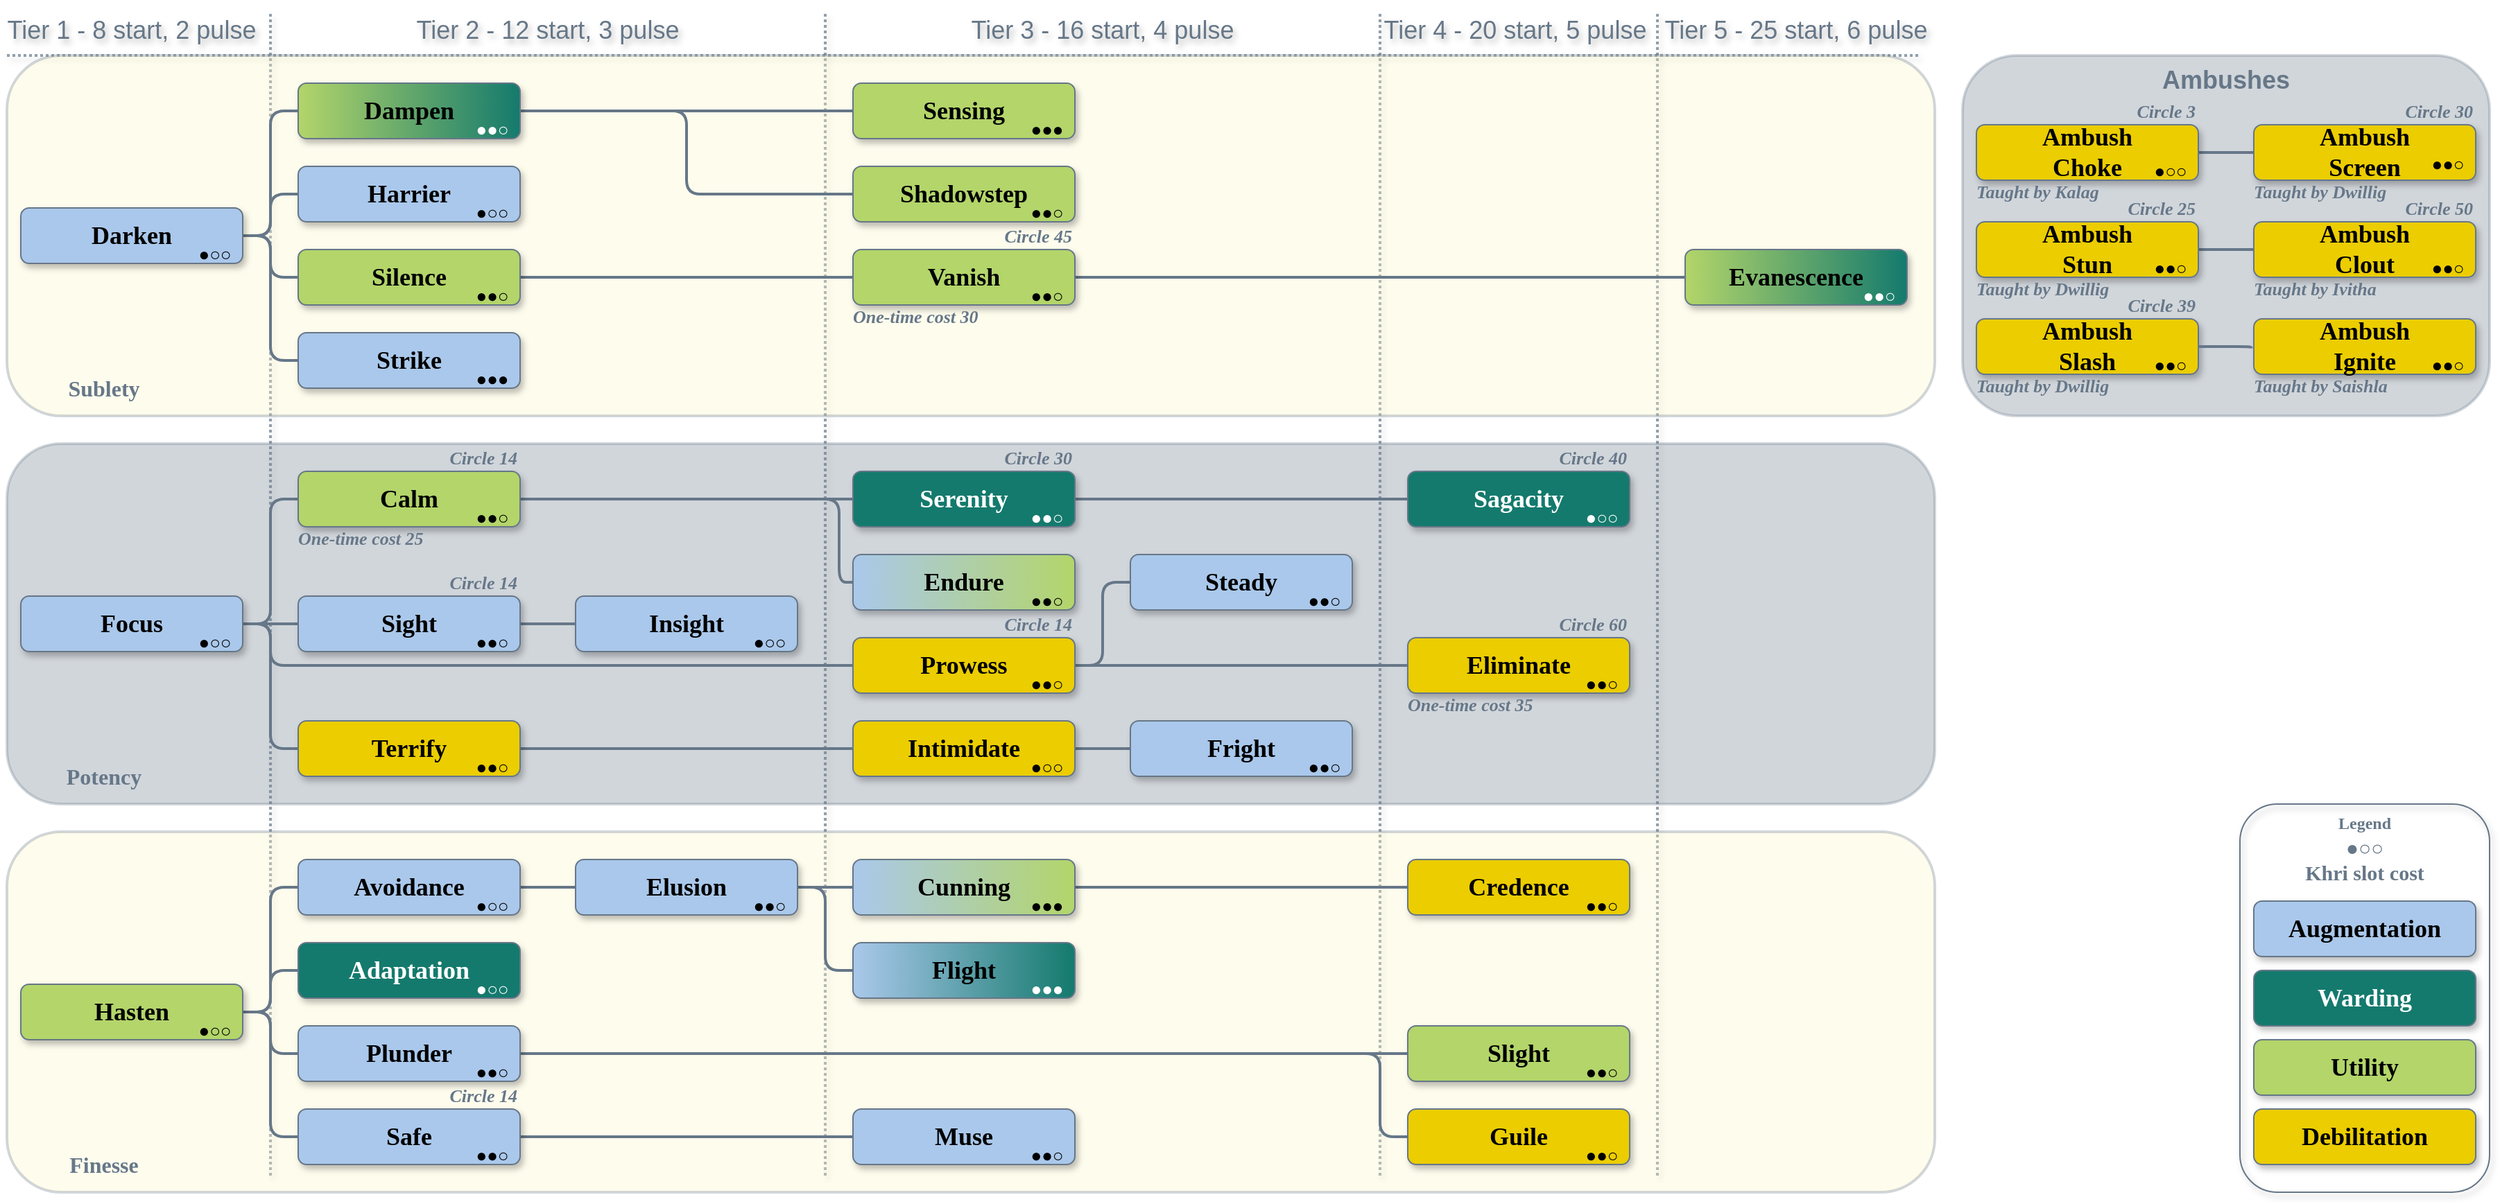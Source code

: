 <mxfile version="25.0.3">
  <diagram name="Page-1" id="PuFN-wMOv0jWiG4jprAx">
    <mxGraphModel dx="2211" dy="1137" grid="1" gridSize="10" guides="1" tooltips="1" connect="1" arrows="1" fold="1" page="1" pageScale="1" pageWidth="1810" pageHeight="870" background="none" math="0" shadow="0">
      <root>
        <mxCell id="0" />
        <mxCell id="1" style="" parent="0" />
        <mxCell id="DKlUDa0g7rmCu-vv5rfz-417" value="Tier 1 - 8 start, 2 pulse" style="text;align=center;verticalAlign=middle;resizable=0;points=[];autosize=0;strokeColor=none;fillColor=none;fontFamily=Helvetica;fontSize=18;fontColor=#667788;labelBackgroundColor=none;textShadow=1;" parent="1" vertex="1">
          <mxGeometry x="60" width="80" height="40" as="geometry" />
        </mxCell>
        <mxCell id="-dR2T00Uhgw3VuPTZwKf-54" value="" style="html=1;rounded=0;strokeWidth=2;endArrow=none;endFill=0;dashed=1;exitX=0.633;exitY=0;exitDx=0;exitDy=0;exitPerimeter=0;labelBackgroundColor=none;shadow=1;movable=1;resizable=1;rotatable=1;deletable=1;editable=1;locked=0;connectable=1;fontColor=default;strokeColor=#667788;opacity=70;dashPattern=1 1;" parent="1" edge="1">
          <mxGeometry width="100" relative="1" as="geometry">
            <mxPoint x="1000" y="10" as="sourcePoint" />
            <mxPoint x="1000" y="850" as="targetPoint" />
          </mxGeometry>
        </mxCell>
        <mxCell id="ByqBd_FR368xJn7YFOeK-134" value="" style="html=1;rounded=0;strokeWidth=2;endArrow=none;endFill=0;dashed=1;exitX=0.633;exitY=0;exitDx=0;exitDy=0;exitPerimeter=0;labelBackgroundColor=none;shadow=1;movable=1;resizable=1;rotatable=1;deletable=1;editable=1;locked=0;connectable=1;fontColor=default;strokeColor=#667788;opacity=70;dashPattern=1 1;" parent="1" edge="1">
          <mxGeometry width="100" relative="1" as="geometry">
            <mxPoint x="1200" y="10" as="sourcePoint" />
            <mxPoint x="1200" y="850" as="targetPoint" />
          </mxGeometry>
        </mxCell>
        <mxCell id="-dR2T00Uhgw3VuPTZwKf-70" value="" style="html=1;rounded=0;strokeWidth=2;endArrow=none;endFill=0;dashed=1;labelBackgroundColor=none;shadow=1;movable=1;resizable=1;rotatable=1;deletable=1;editable=1;locked=0;connectable=1;fontColor=default;strokeColor=#667788;opacity=70;dashPattern=1 1;" parent="1" edge="1">
          <mxGeometry width="100" relative="1" as="geometry">
            <mxPoint x="10" y="40" as="sourcePoint" />
            <mxPoint x="1390" y="40" as="targetPoint" />
          </mxGeometry>
        </mxCell>
        <mxCell id="DKlUDa0g7rmCu-vv5rfz-8" value="" style="html=1;rounded=0;strokeWidth=2;endArrow=none;endFill=0;dashed=1;labelBackgroundColor=none;shadow=1;movable=1;resizable=1;rotatable=1;deletable=1;editable=1;locked=0;connectable=1;fontColor=default;strokeColor=#667788;opacity=70;dashPattern=1 1;" parent="1" edge="1">
          <mxGeometry width="100" relative="1" as="geometry">
            <mxPoint x="600" y="10" as="sourcePoint" />
            <mxPoint x="600" y="850" as="targetPoint" />
          </mxGeometry>
        </mxCell>
        <mxCell id="-dR2T00Uhgw3VuPTZwKf-42" value="" style="html=1;rounded=0;strokeWidth=2;endArrow=none;endFill=0;dashed=1;labelBackgroundColor=none;shadow=1;movable=1;resizable=1;rotatable=1;deletable=1;editable=1;locked=0;connectable=1;fontColor=default;strokeColor=#667788;opacity=70;dashPattern=1 1;" parent="1" edge="1">
          <mxGeometry width="100" relative="1" as="geometry">
            <mxPoint x="200" y="10" as="sourcePoint" />
            <mxPoint x="200" y="850" as="targetPoint" />
          </mxGeometry>
        </mxCell>
        <mxCell id="Cg-prXCYWdKOKpc3LPME-8" value="Tier 2 - 12 start, 3 pulse" style="text;align=center;verticalAlign=middle;resizable=0;points=[];autosize=0;strokeColor=none;fillColor=none;fontFamily=Helvetica;fontSize=18;fontColor=#667788;labelBackgroundColor=none;textShadow=1;" parent="1" vertex="1">
          <mxGeometry x="360" width="80" height="40" as="geometry" />
        </mxCell>
        <mxCell id="Cg-prXCYWdKOKpc3LPME-13" value="Tier 3 - 16 start, 4 pulse" style="text;align=center;verticalAlign=middle;resizable=0;points=[];autosize=0;strokeColor=none;fillColor=none;fontFamily=Helvetica;fontSize=18;fontColor=#667788;labelBackgroundColor=none;textShadow=1;" parent="1" vertex="1">
          <mxGeometry x="760" width="80" height="40" as="geometry" />
        </mxCell>
        <mxCell id="nrDkeawLvVhO7n4JyB0N-19" value="Tier 4 - 20 start, 5 pulse " style="text;align=center;verticalAlign=middle;resizable=0;points=[];autosize=0;strokeColor=none;fillColor=none;fontFamily=Helvetica;fontSize=18;fontColor=#667788;labelBackgroundColor=none;textShadow=1;" parent="1" vertex="1">
          <mxGeometry x="1060" width="80" height="40" as="geometry" />
        </mxCell>
        <mxCell id="nrDkeawLvVhO7n4JyB0N-20" value="Tier 5 - 25 start, 6 pulse" style="text;align=center;verticalAlign=middle;resizable=0;points=[];autosize=0;strokeColor=none;fillColor=none;fontFamily=Helvetica;fontSize=18;fontColor=#667788;labelBackgroundColor=none;textShadow=1;" parent="1" vertex="1">
          <mxGeometry x="1260" width="80" height="40" as="geometry" />
        </mxCell>
        <mxCell id="nrDkeawLvVhO7n4JyB0N-56" value="Legend" style="rounded=1;fillColor=none;verticalAlign=top;labelBackgroundColor=none;movable=1;resizable=1;rotatable=1;deletable=1;editable=1;locked=0;connectable=1;container=0;fontStyle=1;fontColor=#667788;fontFamily=Georgia;strokeColor=#667788;shadow=1;glass=0;strokeWidth=1;textShadow=0;whiteSpace=wrap;" parent="1" vertex="1">
          <mxGeometry x="1620" y="580" width="180" height="280" as="geometry" />
        </mxCell>
        <mxCell id="nrDkeawLvVhO7n4JyB0N-58" value="Debilitation" style="rounded=1;whiteSpace=wrap;fillColor=#EBCD00;labelBackgroundColor=none;movable=1;resizable=1;rotatable=1;deletable=1;editable=1;locked=0;connectable=1;container=0;fontFamily=Georgia;fontSize=18;strokeColor=#667788;shadow=1;glass=0;strokeWidth=1;align=center;fontStyle=1;verticalAlign=middle;fontColor=#000000;textShadow=0;" parent="1" vertex="1">
          <mxGeometry x="1630" y="800" width="160" height="40" as="geometry" />
        </mxCell>
        <mxCell id="nrDkeawLvVhO7n4JyB0N-60" value="Utility" style="rounded=1;whiteSpace=wrap;fillColor=#B3D56A;labelBackgroundColor=none;movable=1;resizable=1;rotatable=1;deletable=1;editable=1;locked=0;connectable=1;container=0;fontFamily=Georgia;fontSize=18;strokeColor=#667788;shadow=1;glass=0;strokeWidth=1;align=center;fontStyle=1;verticalAlign=middle;fontColor=#000000;textShadow=0;" parent="1" vertex="1">
          <mxGeometry x="1630" y="750" width="160" height="40" as="geometry" />
        </mxCell>
        <mxCell id="nrDkeawLvVhO7n4JyB0N-61" value="Warding" style="rounded=1;whiteSpace=wrap;fillColor=#147A6D;labelBackgroundColor=none;movable=1;resizable=1;rotatable=1;deletable=1;editable=1;locked=0;connectable=1;container=0;fontFamily=Georgia;fontSize=18;strokeColor=#667788;shadow=1;glass=0;strokeWidth=1;align=center;fontStyle=1;verticalAlign=middle;fontColor=#FFFFFF;textShadow=0;" parent="1" vertex="1">
          <mxGeometry x="1630" y="700" width="160" height="40" as="geometry" />
        </mxCell>
        <mxCell id="nrDkeawLvVhO7n4JyB0N-62" value="Augmentation" style="rounded=1;whiteSpace=wrap;fillColor=#AAC8EB;labelBackgroundColor=none;movable=1;resizable=1;rotatable=1;deletable=1;editable=1;locked=0;connectable=1;container=0;fontFamily=Georgia;fontSize=18;strokeColor=#667788;shadow=1;glass=0;strokeWidth=1;fontColor=#000000;align=center;fontStyle=1;verticalAlign=middle;textShadow=0;" parent="1" vertex="1">
          <mxGeometry x="1630" y="650" width="160" height="40" as="geometry" />
        </mxCell>
        <mxCell id="nrDkeawLvVhO7n4JyB0N-65" value="●○○&#xa;Khri slot cost" style="text;align=center;verticalAlign=middle;whiteSpace=wrap;rounded=1;fontFamily=Georgia;fontSize=15;fontColor=#667788;labelBackgroundColor=none;strokeColor=none;shadow=1;glass=0;strokeWidth=1;movable=1;resizable=1;rotatable=1;deletable=1;editable=1;locked=0;connectable=1;fontStyle=1" parent="1" vertex="1">
          <mxGeometry x="1630" y="600" width="160" height="40" as="geometry" />
        </mxCell>
        <mxCell id="DKlUDa0g7rmCu-vv5rfz-316" value="Spellbook borders" style="" parent="0" />
        <mxCell id="DKlUDa0g7rmCu-vv5rfz-317" value="" style="rounded=1;fontFamily=Helvetica;fontSize=11;fontColor=default;labelBackgroundColor=none;fillColor=#FCF4C4;strokeColor=#667788;opacity=30;glass=0;shadow=0;align=center;verticalAlign=middle;gradientColor=none;strokeWidth=2;" parent="DKlUDa0g7rmCu-vv5rfz-316" vertex="1">
          <mxGeometry x="10" y="600" width="1390" height="260" as="geometry" />
        </mxCell>
        <mxCell id="ByqBd_FR368xJn7YFOeK-137" value="Finesse" style="text;align=center;verticalAlign=middle;whiteSpace=wrap;rounded=0;fontStyle=1;fontSize=16;fontFamily=Georgia;fontColor=#667788;strokeColor=none;" parent="DKlUDa0g7rmCu-vv5rfz-316" vertex="1">
          <mxGeometry x="10" y="820" width="140" height="40" as="geometry" />
        </mxCell>
        <mxCell id="ByqBd_FR368xJn7YFOeK-140" value="" style="rounded=1;fontFamily=Helvetica;fontSize=11;fontColor=default;labelBackgroundColor=none;fillColor=#667788;strokeColor=#667788;opacity=30;glass=0;shadow=0;align=center;verticalAlign=middle;gradientColor=none;strokeWidth=2;" parent="DKlUDa0g7rmCu-vv5rfz-316" vertex="1">
          <mxGeometry x="10" y="320" width="1390" height="260" as="geometry" />
        </mxCell>
        <mxCell id="ByqBd_FR368xJn7YFOeK-141" value="Potency" style="text;align=center;verticalAlign=middle;whiteSpace=wrap;rounded=0;fontStyle=1;fontSize=16;fontFamily=Georgia;fontColor=#667788;strokeColor=none;" parent="DKlUDa0g7rmCu-vv5rfz-316" vertex="1">
          <mxGeometry x="10" y="540" width="140" height="40" as="geometry" />
        </mxCell>
        <mxCell id="ByqBd_FR368xJn7YFOeK-142" value="" style="rounded=1;fontFamily=Helvetica;fontSize=11;fontColor=default;labelBackgroundColor=none;fillColor=#FCF4C4;strokeColor=#667788;opacity=30;glass=0;shadow=0;align=center;verticalAlign=middle;gradientColor=none;strokeWidth=2;" parent="DKlUDa0g7rmCu-vv5rfz-316" vertex="1">
          <mxGeometry x="10" y="40" width="1390" height="260" as="geometry" />
        </mxCell>
        <mxCell id="ByqBd_FR368xJn7YFOeK-143" value="Sublety" style="text;align=center;verticalAlign=middle;whiteSpace=wrap;rounded=0;fontStyle=1;fontSize=16;fontFamily=Georgia;fontColor=#667788;strokeColor=none;" parent="DKlUDa0g7rmCu-vv5rfz-316" vertex="1">
          <mxGeometry x="10" y="260" width="140" height="40" as="geometry" />
        </mxCell>
        <mxCell id="nrDkeawLvVhO7n4JyB0N-75" value="Ambushes" style="rounded=1;fontFamily=Helvetica;fontSize=18;fontColor=#667788;labelBackgroundColor=none;fillColor=#667788;strokeColor=#667788;opacity=30;glass=0;shadow=0;align=center;verticalAlign=top;gradientColor=none;strokeWidth=2;fontStyle=1" parent="DKlUDa0g7rmCu-vv5rfz-316" vertex="1">
          <mxGeometry x="1420" y="40" width="380" height="260" as="geometry" />
        </mxCell>
        <mxCell id="DKlUDa0g7rmCu-vv5rfz-14" value="Shapes and Lines" style="" parent="0" />
        <mxCell id="Cg-prXCYWdKOKpc3LPME-3" value="Adaptation" style="rounded=1;strokeWidth=1;strokeColor=#667788;textShadow=0;labelBackgroundColor=none;whiteSpace=wrap;fontSize=18;fontFamily=Georgia;fillColor=#147A6D;fontColor=#FFFFFF;shadow=1;glass=0;align=center;verticalAlign=middle;fontStyle=1;resizable=1;" parent="DKlUDa0g7rmCu-vv5rfz-14" vertex="1">
          <mxGeometry x="220" y="680" width="160" height="40" as="geometry" />
        </mxCell>
        <mxCell id="nrDkeawLvVhO7n4JyB0N-25" style="edgeStyle=orthogonalEdgeStyle;shape=connector;curved=0;rounded=1;orthogonalLoop=1;jettySize=auto;html=1;exitX=1;exitY=0.5;exitDx=0;exitDy=0;entryX=0;entryY=0.5;entryDx=0;entryDy=0;strokeColor=#667788;strokeWidth=2;align=center;verticalAlign=middle;fontFamily=Helvetica;fontSize=11;fontColor=default;labelBackgroundColor=default;endArrow=none;endFill=0;" parent="DKlUDa0g7rmCu-vv5rfz-14" source="Cg-prXCYWdKOKpc3LPME-4" target="Cg-prXCYWdKOKpc3LPME-6" edge="1">
          <mxGeometry relative="1" as="geometry" />
        </mxCell>
        <mxCell id="Cg-prXCYWdKOKpc3LPME-4" value="Avoidance" style="rounded=1;strokeWidth=1;strokeColor=#667788;textShadow=0;labelBackgroundColor=none;whiteSpace=wrap;fontSize=18;fontFamily=Georgia;fillColor=#AAC8EB;fontColor=#000000;shadow=1;glass=0;align=center;verticalAlign=middle;fontStyle=1;resizable=1;" parent="DKlUDa0g7rmCu-vv5rfz-14" vertex="1">
          <mxGeometry x="220" y="620" width="160" height="40" as="geometry" />
        </mxCell>
        <mxCell id="nrDkeawLvVhO7n4JyB0N-29" style="edgeStyle=orthogonalEdgeStyle;shape=connector;curved=0;rounded=1;orthogonalLoop=1;jettySize=auto;html=1;exitX=1;exitY=0.5;exitDx=0;exitDy=0;entryX=0;entryY=0.5;entryDx=0;entryDy=0;strokeColor=#667788;strokeWidth=2;align=center;verticalAlign=middle;fontFamily=Helvetica;fontSize=11;fontColor=default;labelBackgroundColor=default;endArrow=none;endFill=0;" parent="DKlUDa0g7rmCu-vv5rfz-14" source="Cg-prXCYWdKOKpc3LPME-5" target="Cg-prXCYWdKOKpc3LPME-14" edge="1">
          <mxGeometry relative="1" as="geometry" />
        </mxCell>
        <mxCell id="nrDkeawLvVhO7n4JyB0N-30" style="edgeStyle=orthogonalEdgeStyle;shape=connector;curved=0;rounded=1;orthogonalLoop=1;jettySize=auto;html=1;exitX=1;exitY=0.5;exitDx=0;exitDy=0;entryX=0;entryY=0.5;entryDx=0;entryDy=0;strokeColor=#667788;strokeWidth=2;align=center;verticalAlign=middle;fontFamily=Helvetica;fontSize=11;fontColor=default;labelBackgroundColor=default;endArrow=none;endFill=0;" parent="DKlUDa0g7rmCu-vv5rfz-14" source="Cg-prXCYWdKOKpc3LPME-5" target="Cg-prXCYWdKOKpc3LPME-15" edge="1">
          <mxGeometry relative="1" as="geometry">
            <Array as="points">
              <mxPoint x="1000" y="760" />
              <mxPoint x="1000" y="820" />
            </Array>
          </mxGeometry>
        </mxCell>
        <mxCell id="Cg-prXCYWdKOKpc3LPME-5" value="Plunder" style="rounded=1;strokeWidth=1;strokeColor=#667788;textShadow=0;labelBackgroundColor=none;whiteSpace=wrap;fontSize=18;fontFamily=Georgia;fillColor=#AAC8EB;fontColor=#000000;shadow=1;glass=0;align=center;verticalAlign=middle;fontStyle=1;resizable=1;" parent="DKlUDa0g7rmCu-vv5rfz-14" vertex="1">
          <mxGeometry x="220" y="740" width="160" height="40" as="geometry" />
        </mxCell>
        <mxCell id="nrDkeawLvVhO7n4JyB0N-26" style="edgeStyle=orthogonalEdgeStyle;shape=connector;curved=0;rounded=1;orthogonalLoop=1;jettySize=auto;html=1;exitX=1;exitY=0.5;exitDx=0;exitDy=0;entryX=0;entryY=0.5;entryDx=0;entryDy=0;strokeColor=#667788;strokeWidth=2;align=center;verticalAlign=middle;fontFamily=Helvetica;fontSize=11;fontColor=default;labelBackgroundColor=default;endArrow=none;endFill=0;" parent="DKlUDa0g7rmCu-vv5rfz-14" source="Cg-prXCYWdKOKpc3LPME-6" target="Cg-prXCYWdKOKpc3LPME-9" edge="1">
          <mxGeometry relative="1" as="geometry" />
        </mxCell>
        <mxCell id="nrDkeawLvVhO7n4JyB0N-27" style="edgeStyle=orthogonalEdgeStyle;shape=connector;curved=0;rounded=1;orthogonalLoop=1;jettySize=auto;html=1;exitX=1;exitY=0.5;exitDx=0;exitDy=0;entryX=0;entryY=0.5;entryDx=0;entryDy=0;strokeColor=#667788;strokeWidth=2;align=center;verticalAlign=middle;fontFamily=Helvetica;fontSize=11;fontColor=default;labelBackgroundColor=default;endArrow=none;endFill=0;" parent="DKlUDa0g7rmCu-vv5rfz-14" source="Cg-prXCYWdKOKpc3LPME-6" target="Cg-prXCYWdKOKpc3LPME-12" edge="1">
          <mxGeometry relative="1" as="geometry" />
        </mxCell>
        <mxCell id="Cg-prXCYWdKOKpc3LPME-6" value="Elusion" style="rounded=1;strokeWidth=1;strokeColor=#667788;textShadow=0;labelBackgroundColor=none;whiteSpace=wrap;fontSize=18;fontFamily=Georgia;fillColor=#AAC8EB;fontColor=#000000;shadow=1;glass=0;align=center;verticalAlign=middle;fontStyle=1;resizable=1;" parent="DKlUDa0g7rmCu-vv5rfz-14" vertex="1">
          <mxGeometry x="420" y="620" width="160" height="40" as="geometry" />
        </mxCell>
        <mxCell id="nrDkeawLvVhO7n4JyB0N-32" style="edgeStyle=orthogonalEdgeStyle;shape=connector;curved=0;rounded=1;orthogonalLoop=1;jettySize=auto;html=1;exitX=1;exitY=0.5;exitDx=0;exitDy=0;entryX=0;entryY=0.5;entryDx=0;entryDy=0;strokeColor=#667788;strokeWidth=2;align=center;verticalAlign=middle;fontFamily=Helvetica;fontSize=11;fontColor=default;labelBackgroundColor=default;endArrow=none;endFill=0;" parent="DKlUDa0g7rmCu-vv5rfz-14" source="Cg-prXCYWdKOKpc3LPME-7" target="Cg-prXCYWdKOKpc3LPME-17" edge="1">
          <mxGeometry relative="1" as="geometry" />
        </mxCell>
        <mxCell id="Cg-prXCYWdKOKpc3LPME-7" value="Safe" style="rounded=1;strokeWidth=1;strokeColor=#667788;textShadow=0;labelBackgroundColor=none;whiteSpace=wrap;fontSize=18;fontFamily=Georgia;fillColor=#AAC8EB;fontColor=#000000;shadow=1;glass=0;align=center;verticalAlign=middle;fontStyle=1;resizable=1;" parent="DKlUDa0g7rmCu-vv5rfz-14" vertex="1">
          <mxGeometry x="220" y="800" width="160" height="40" as="geometry" />
        </mxCell>
        <mxCell id="nrDkeawLvVhO7n4JyB0N-28" style="edgeStyle=orthogonalEdgeStyle;shape=connector;curved=0;rounded=1;orthogonalLoop=1;jettySize=auto;html=1;exitX=1;exitY=0.5;exitDx=0;exitDy=0;entryX=0;entryY=0.5;entryDx=0;entryDy=0;strokeColor=#667788;strokeWidth=2;align=center;verticalAlign=middle;fontFamily=Helvetica;fontSize=11;fontColor=default;labelBackgroundColor=default;endArrow=none;endFill=0;" parent="DKlUDa0g7rmCu-vv5rfz-14" source="Cg-prXCYWdKOKpc3LPME-9" target="Cg-prXCYWdKOKpc3LPME-16" edge="1">
          <mxGeometry relative="1" as="geometry" />
        </mxCell>
        <mxCell id="Cg-prXCYWdKOKpc3LPME-9" value="Cunning" style="rounded=1;strokeWidth=1;strokeColor=#667788;textShadow=0;labelBackgroundColor=none;whiteSpace=wrap;fontSize=18;fontFamily=Georgia;fillColor=#AAC8EB;fontColor=#000000;shadow=1;glass=0;align=center;verticalAlign=middle;fontStyle=1;resizable=1;gradientColor=#B3D56A;gradientDirection=east;" parent="DKlUDa0g7rmCu-vv5rfz-14" vertex="1">
          <mxGeometry x="620" y="620" width="160" height="40" as="geometry" />
        </mxCell>
        <mxCell id="Cg-prXCYWdKOKpc3LPME-12" value="Flight" style="rounded=1;strokeWidth=1;strokeColor=#667788;textShadow=0;labelBackgroundColor=none;whiteSpace=wrap;fontSize=18;fontFamily=Georgia;fillColor=#AAC8EB;fontColor=#000000;shadow=1;glass=0;align=center;verticalAlign=middle;fontStyle=1;resizable=1;gradientColor=#147A6D;gradientDirection=east;" parent="DKlUDa0g7rmCu-vv5rfz-14" vertex="1">
          <mxGeometry x="620" y="680" width="160" height="40" as="geometry" />
        </mxCell>
        <mxCell id="Cg-prXCYWdKOKpc3LPME-14" value="Slight" style="rounded=1;strokeWidth=1;strokeColor=#667788;textShadow=0;labelBackgroundColor=none;whiteSpace=wrap;fontSize=18;fontFamily=Georgia;fillColor=#B3D56A;fontColor=#000000;shadow=1;glass=0;align=center;verticalAlign=middle;fontStyle=1;resizable=1;" parent="DKlUDa0g7rmCu-vv5rfz-14" vertex="1">
          <mxGeometry x="1020" y="740" width="160" height="40" as="geometry" />
        </mxCell>
        <mxCell id="Cg-prXCYWdKOKpc3LPME-15" value="Guile" style="rounded=1;strokeWidth=1;strokeColor=#667788;textShadow=0;labelBackgroundColor=none;whiteSpace=wrap;fontSize=18;fontFamily=Georgia;fillColor=#EBCD00;fontColor=#000000;shadow=1;glass=0;align=center;verticalAlign=middle;fontStyle=1;resizable=1;" parent="DKlUDa0g7rmCu-vv5rfz-14" vertex="1">
          <mxGeometry x="1020" y="800" width="160" height="40" as="geometry" />
        </mxCell>
        <mxCell id="Cg-prXCYWdKOKpc3LPME-16" value="Credence" style="rounded=1;strokeWidth=1;strokeColor=#667788;textShadow=0;labelBackgroundColor=none;whiteSpace=wrap;fontSize=18;fontFamily=Georgia;fillColor=#EBCD00;fontColor=#000000;shadow=1;glass=0;align=center;verticalAlign=middle;fontStyle=1;resizable=1;" parent="DKlUDa0g7rmCu-vv5rfz-14" vertex="1">
          <mxGeometry x="1020" y="620" width="160" height="40" as="geometry" />
        </mxCell>
        <mxCell id="Cg-prXCYWdKOKpc3LPME-17" value="Muse" style="rounded=1;strokeWidth=1;strokeColor=#667788;textShadow=0;labelBackgroundColor=none;whiteSpace=wrap;fontSize=18;fontFamily=Georgia;fillColor=#AAC8EB;fontColor=#000000;shadow=1;glass=0;align=center;verticalAlign=middle;fontStyle=1;resizable=1;" parent="DKlUDa0g7rmCu-vv5rfz-14" vertex="1">
          <mxGeometry x="620" y="800" width="160" height="40" as="geometry" />
        </mxCell>
        <mxCell id="nrDkeawLvVhO7n4JyB0N-54" style="edgeStyle=orthogonalEdgeStyle;shape=connector;curved=0;rounded=1;orthogonalLoop=1;jettySize=auto;html=1;exitX=1;exitY=0.5;exitDx=0;exitDy=0;entryX=0;entryY=0.5;entryDx=0;entryDy=0;strokeColor=#667788;strokeWidth=2;align=center;verticalAlign=middle;fontFamily=Helvetica;fontSize=11;fontColor=default;labelBackgroundColor=default;endArrow=none;endFill=0;" parent="DKlUDa0g7rmCu-vv5rfz-14" source="nrDkeawLvVhO7n4JyB0N-1" target="nrDkeawLvVhO7n4JyB0N-17" edge="1">
          <mxGeometry relative="1" as="geometry" />
        </mxCell>
        <mxCell id="nrDkeawLvVhO7n4JyB0N-1" value="Silence" style="rounded=1;strokeWidth=1;strokeColor=#667788;textShadow=0;labelBackgroundColor=none;whiteSpace=wrap;fontSize=18;fontFamily=Georgia;fillColor=#B3D56A;fontColor=#000000;shadow=1;glass=0;align=center;verticalAlign=middle;fontStyle=1;resizable=1;" parent="DKlUDa0g7rmCu-vv5rfz-14" vertex="1">
          <mxGeometry x="220" y="180" width="160" height="40" as="geometry" />
        </mxCell>
        <mxCell id="nrDkeawLvVhO7n4JyB0N-52" style="edgeStyle=orthogonalEdgeStyle;shape=connector;curved=0;rounded=1;orthogonalLoop=1;jettySize=auto;html=1;exitX=1;exitY=0.5;exitDx=0;exitDy=0;entryX=0;entryY=0.5;entryDx=0;entryDy=0;strokeColor=#667788;strokeWidth=2;align=center;verticalAlign=middle;fontFamily=Helvetica;fontSize=11;fontColor=default;labelBackgroundColor=default;endArrow=none;endFill=0;" parent="DKlUDa0g7rmCu-vv5rfz-14" source="nrDkeawLvVhO7n4JyB0N-2" target="nrDkeawLvVhO7n4JyB0N-15" edge="1">
          <mxGeometry relative="1" as="geometry" />
        </mxCell>
        <mxCell id="nrDkeawLvVhO7n4JyB0N-53" style="edgeStyle=orthogonalEdgeStyle;shape=connector;curved=0;rounded=1;orthogonalLoop=1;jettySize=auto;html=1;exitX=1;exitY=0.5;exitDx=0;exitDy=0;entryX=0;entryY=0.5;entryDx=0;entryDy=0;strokeColor=#667788;strokeWidth=2;align=center;verticalAlign=middle;fontFamily=Helvetica;fontSize=11;fontColor=default;labelBackgroundColor=default;endArrow=none;endFill=0;" parent="DKlUDa0g7rmCu-vv5rfz-14" source="nrDkeawLvVhO7n4JyB0N-2" target="nrDkeawLvVhO7n4JyB0N-14" edge="1">
          <mxGeometry relative="1" as="geometry" />
        </mxCell>
        <mxCell id="nrDkeawLvVhO7n4JyB0N-2" value="Dampen" style="rounded=1;strokeWidth=1;strokeColor=#667788;textShadow=0;labelBackgroundColor=none;whiteSpace=wrap;fontSize=18;fontFamily=Georgia;fillColor=#B3D56A;fontColor=#000000;shadow=1;glass=0;align=center;verticalAlign=middle;fontStyle=1;resizable=1;gradientColor=#147A6D;gradientDirection=east;" parent="DKlUDa0g7rmCu-vv5rfz-14" vertex="1">
          <mxGeometry x="220" y="60" width="160" height="40" as="geometry" />
        </mxCell>
        <mxCell id="nrDkeawLvVhO7n4JyB0N-3" value="Insight" style="rounded=1;strokeWidth=1;strokeColor=#667788;textShadow=0;labelBackgroundColor=none;whiteSpace=wrap;fontSize=18;fontFamily=Georgia;fillColor=#AAC8EB;fontColor=#000000;shadow=1;glass=0;align=center;verticalAlign=middle;fontStyle=1;resizable=1;" parent="DKlUDa0g7rmCu-vv5rfz-14" vertex="1">
          <mxGeometry x="420" y="430" width="160" height="40" as="geometry" />
        </mxCell>
        <mxCell id="nrDkeawLvVhO7n4JyB0N-4" value="Harrier" style="rounded=1;strokeWidth=1;strokeColor=#667788;textShadow=0;labelBackgroundColor=none;whiteSpace=wrap;fontSize=18;fontFamily=Georgia;fillColor=#AAC8EB;fontColor=#000000;shadow=1;glass=0;align=center;verticalAlign=middle;fontStyle=1;resizable=1;" parent="DKlUDa0g7rmCu-vv5rfz-14" vertex="1">
          <mxGeometry x="220" y="120" width="160" height="40" as="geometry" />
        </mxCell>
        <mxCell id="nrDkeawLvVhO7n4JyB0N-45" style="edgeStyle=orthogonalEdgeStyle;shape=connector;curved=0;rounded=1;orthogonalLoop=1;jettySize=auto;html=1;exitX=1;exitY=0.5;exitDx=0;exitDy=0;entryX=0;entryY=0.5;entryDx=0;entryDy=0;strokeColor=#667788;strokeWidth=2;align=center;verticalAlign=middle;fontFamily=Helvetica;fontSize=11;fontColor=default;labelBackgroundColor=default;endArrow=none;endFill=0;" parent="DKlUDa0g7rmCu-vv5rfz-14" source="nrDkeawLvVhO7n4JyB0N-5" target="nrDkeawLvVhO7n4JyB0N-10" edge="1">
          <mxGeometry relative="1" as="geometry" />
        </mxCell>
        <mxCell id="nrDkeawLvVhO7n4JyB0N-5" value="Intimidate" style="rounded=1;strokeWidth=1;strokeColor=#667788;textShadow=0;labelBackgroundColor=none;whiteSpace=wrap;fontSize=18;fontFamily=Georgia;fillColor=#EBCD00;fontColor=#000000;shadow=1;glass=0;align=center;verticalAlign=middle;fontStyle=1;resizable=1;" parent="DKlUDa0g7rmCu-vv5rfz-14" vertex="1">
          <mxGeometry x="620" y="520" width="160" height="40" as="geometry" />
        </mxCell>
        <mxCell id="nrDkeawLvVhO7n4JyB0N-6" value="Endure" style="rounded=1;strokeWidth=1;strokeColor=#667788;textShadow=0;labelBackgroundColor=none;whiteSpace=wrap;fontSize=18;fontFamily=Georgia;fillColor=#AAC8EB;fontColor=#000000;shadow=1;glass=0;align=center;verticalAlign=middle;fontStyle=1;resizable=1;gradientColor=#B3D56A;gradientDirection=east;" parent="DKlUDa0g7rmCu-vv5rfz-14" vertex="1">
          <mxGeometry x="620" y="400" width="160" height="40" as="geometry" />
        </mxCell>
        <mxCell id="nrDkeawLvVhO7n4JyB0N-42" style="edgeStyle=orthogonalEdgeStyle;shape=connector;curved=0;rounded=1;orthogonalLoop=1;jettySize=auto;html=1;exitX=1;exitY=0.5;exitDx=0;exitDy=0;entryX=0;entryY=0.5;entryDx=0;entryDy=0;strokeColor=#667788;strokeWidth=2;align=center;verticalAlign=middle;fontFamily=Helvetica;fontSize=11;fontColor=default;labelBackgroundColor=default;endArrow=none;endFill=0;" parent="DKlUDa0g7rmCu-vv5rfz-14" source="nrDkeawLvVhO7n4JyB0N-7" target="nrDkeawLvVhO7n4JyB0N-12" edge="1">
          <mxGeometry relative="1" as="geometry" />
        </mxCell>
        <mxCell id="nrDkeawLvVhO7n4JyB0N-7" value="Serenity" style="rounded=1;strokeWidth=1;strokeColor=#667788;textShadow=0;labelBackgroundColor=none;whiteSpace=wrap;fontSize=18;fontFamily=Georgia;fillColor=#147A6D;fontColor=#FFFFFF;shadow=1;glass=0;align=center;verticalAlign=middle;fontStyle=1;resizable=1;" parent="DKlUDa0g7rmCu-vv5rfz-14" vertex="1">
          <mxGeometry x="620" y="340" width="160" height="40" as="geometry" />
        </mxCell>
        <mxCell id="nrDkeawLvVhO7n4JyB0N-8" value="Eliminate" style="rounded=1;strokeWidth=1;strokeColor=#667788;textShadow=0;labelBackgroundColor=none;whiteSpace=wrap;fontSize=18;fontFamily=Georgia;fillColor=#EBCD00;fontColor=#000000;shadow=1;glass=0;align=center;verticalAlign=middle;fontStyle=1;resizable=1;" parent="DKlUDa0g7rmCu-vv5rfz-14" vertex="1">
          <mxGeometry x="1020" y="460" width="160" height="40" as="geometry" />
        </mxCell>
        <mxCell id="nrDkeawLvVhO7n4JyB0N-46" style="edgeStyle=orthogonalEdgeStyle;shape=connector;curved=0;rounded=1;orthogonalLoop=1;jettySize=auto;html=1;exitX=1;exitY=0.5;exitDx=0;exitDy=0;entryX=0;entryY=0.5;entryDx=0;entryDy=0;strokeColor=#667788;strokeWidth=2;align=center;verticalAlign=middle;fontFamily=Helvetica;fontSize=11;fontColor=default;labelBackgroundColor=default;endArrow=none;endFill=0;" parent="DKlUDa0g7rmCu-vv5rfz-14" source="nrDkeawLvVhO7n4JyB0N-9" target="nrDkeawLvVhO7n4JyB0N-8" edge="1">
          <mxGeometry relative="1" as="geometry" />
        </mxCell>
        <mxCell id="nrDkeawLvVhO7n4JyB0N-47" style="edgeStyle=orthogonalEdgeStyle;shape=connector;curved=0;rounded=1;orthogonalLoop=1;jettySize=auto;html=1;exitX=1;exitY=0.5;exitDx=0;exitDy=0;entryX=0;entryY=0.5;entryDx=0;entryDy=0;strokeColor=#667788;strokeWidth=2;align=center;verticalAlign=middle;fontFamily=Helvetica;fontSize=11;fontColor=default;labelBackgroundColor=default;endArrow=none;endFill=0;" parent="DKlUDa0g7rmCu-vv5rfz-14" source="nrDkeawLvVhO7n4JyB0N-9" target="nrDkeawLvVhO7n4JyB0N-11" edge="1">
          <mxGeometry relative="1" as="geometry" />
        </mxCell>
        <mxCell id="nrDkeawLvVhO7n4JyB0N-9" value="Prowess" style="rounded=1;strokeWidth=1;strokeColor=#667788;textShadow=0;labelBackgroundColor=none;whiteSpace=wrap;fontSize=18;fontFamily=Georgia;fillColor=#EBCD00;fontColor=#000000;shadow=1;glass=0;align=center;verticalAlign=middle;fontStyle=1;resizable=1;" parent="DKlUDa0g7rmCu-vv5rfz-14" vertex="1">
          <mxGeometry x="620" y="460" width="160" height="40" as="geometry" />
        </mxCell>
        <mxCell id="nrDkeawLvVhO7n4JyB0N-10" value="Fright" style="rounded=1;strokeWidth=1;strokeColor=#667788;textShadow=0;labelBackgroundColor=none;whiteSpace=wrap;fontSize=18;fontFamily=Georgia;fillColor=#AAC8EB;fontColor=#000000;shadow=1;glass=0;align=center;verticalAlign=middle;fontStyle=1;resizable=1;" parent="DKlUDa0g7rmCu-vv5rfz-14" vertex="1">
          <mxGeometry x="820" y="520" width="160" height="40" as="geometry" />
        </mxCell>
        <mxCell id="nrDkeawLvVhO7n4JyB0N-11" value="Steady" style="rounded=1;strokeWidth=1;strokeColor=#667788;textShadow=0;labelBackgroundColor=none;whiteSpace=wrap;fontSize=18;fontFamily=Georgia;fillColor=#AAC8EB;fontColor=#000000;shadow=1;glass=0;align=center;verticalAlign=middle;fontStyle=1;resizable=1;" parent="DKlUDa0g7rmCu-vv5rfz-14" vertex="1">
          <mxGeometry x="820" y="400" width="160" height="40" as="geometry" />
        </mxCell>
        <mxCell id="nrDkeawLvVhO7n4JyB0N-12" value="Sagacity" style="rounded=1;strokeWidth=1;strokeColor=#667788;textShadow=0;labelBackgroundColor=none;whiteSpace=wrap;fontSize=18;fontFamily=Georgia;fillColor=#147A6D;fontColor=#FFFFFF;shadow=1;glass=0;align=center;verticalAlign=middle;fontStyle=1;resizable=1;" parent="DKlUDa0g7rmCu-vv5rfz-14" vertex="1">
          <mxGeometry x="1020" y="340" width="160" height="40" as="geometry" />
        </mxCell>
        <mxCell id="nrDkeawLvVhO7n4JyB0N-13" value="Strike" style="rounded=1;strokeWidth=1;strokeColor=#667788;textShadow=0;labelBackgroundColor=none;whiteSpace=wrap;fontSize=18;fontFamily=Georgia;fillColor=#AAC8EB;fontColor=#000000;shadow=1;glass=0;align=center;verticalAlign=middle;fontStyle=1;resizable=1;" parent="DKlUDa0g7rmCu-vv5rfz-14" vertex="1">
          <mxGeometry x="220" y="240" width="160" height="40" as="geometry" />
        </mxCell>
        <mxCell id="nrDkeawLvVhO7n4JyB0N-14" value="Shadowstep" style="rounded=1;strokeWidth=1;strokeColor=#667788;textShadow=0;labelBackgroundColor=none;whiteSpace=wrap;fontSize=18;fontFamily=Georgia;fillColor=#B3D56A;fontColor=#000000;shadow=1;glass=0;align=center;verticalAlign=middle;fontStyle=1;resizable=1;" parent="DKlUDa0g7rmCu-vv5rfz-14" vertex="1">
          <mxGeometry x="620" y="120" width="160" height="40" as="geometry" />
        </mxCell>
        <mxCell id="nrDkeawLvVhO7n4JyB0N-15" value="Sensing" style="rounded=1;strokeWidth=1;strokeColor=#667788;textShadow=0;labelBackgroundColor=none;whiteSpace=wrap;fontSize=18;fontFamily=Georgia;fillColor=#B3D56A;fontColor=#000000;shadow=1;glass=0;align=center;verticalAlign=middle;fontStyle=1;resizable=1;" parent="DKlUDa0g7rmCu-vv5rfz-14" vertex="1">
          <mxGeometry x="620" y="60" width="160" height="40" as="geometry" />
        </mxCell>
        <mxCell id="nrDkeawLvVhO7n4JyB0N-55" style="edgeStyle=orthogonalEdgeStyle;shape=connector;curved=0;rounded=1;orthogonalLoop=1;jettySize=auto;html=1;exitX=1;exitY=0.5;exitDx=0;exitDy=0;entryX=0;entryY=0.5;entryDx=0;entryDy=0;strokeColor=#667788;strokeWidth=2;align=center;verticalAlign=middle;fontFamily=Helvetica;fontSize=11;fontColor=default;labelBackgroundColor=default;endArrow=none;endFill=0;" parent="DKlUDa0g7rmCu-vv5rfz-14" source="nrDkeawLvVhO7n4JyB0N-17" target="nrDkeawLvVhO7n4JyB0N-18" edge="1">
          <mxGeometry relative="1" as="geometry" />
        </mxCell>
        <mxCell id="nrDkeawLvVhO7n4JyB0N-17" value="Vanish" style="rounded=1;strokeWidth=1;strokeColor=#667788;textShadow=0;labelBackgroundColor=none;whiteSpace=wrap;fontSize=18;fontFamily=Georgia;fillColor=#B3D56A;fontColor=#000000;shadow=1;glass=0;align=center;verticalAlign=middle;fontStyle=1;resizable=1;" parent="DKlUDa0g7rmCu-vv5rfz-14" vertex="1">
          <mxGeometry x="620" y="180" width="160" height="40" as="geometry" />
        </mxCell>
        <mxCell id="nrDkeawLvVhO7n4JyB0N-18" value="Evanescence" style="rounded=1;strokeWidth=1;strokeColor=#667788;textShadow=0;labelBackgroundColor=none;whiteSpace=wrap;fontSize=18;fontFamily=Georgia;fillColor=#B3D56A;fontColor=#000000;shadow=1;glass=0;align=center;verticalAlign=middle;fontStyle=1;resizable=1;gradientColor=#147A6D;gradientDirection=east;" parent="DKlUDa0g7rmCu-vv5rfz-14" vertex="1">
          <mxGeometry x="1220" y="180" width="160" height="40" as="geometry" />
        </mxCell>
        <mxCell id="nrDkeawLvVhO7n4JyB0N-21" style="edgeStyle=orthogonalEdgeStyle;rounded=1;orthogonalLoop=1;jettySize=auto;html=1;exitX=1;exitY=0.5;exitDx=0;exitDy=0;entryX=0;entryY=0.5;entryDx=0;entryDy=0;strokeWidth=2;curved=0;endArrow=none;endFill=0;strokeColor=#667788;" parent="DKlUDa0g7rmCu-vv5rfz-14" source="DKlUDa0g7rmCu-vv5rfz-31" target="Cg-prXCYWdKOKpc3LPME-4" edge="1">
          <mxGeometry relative="1" as="geometry" />
        </mxCell>
        <mxCell id="nrDkeawLvVhO7n4JyB0N-22" style="edgeStyle=orthogonalEdgeStyle;shape=connector;curved=0;rounded=1;orthogonalLoop=1;jettySize=auto;html=1;exitX=1;exitY=0.5;exitDx=0;exitDy=0;entryX=0;entryY=0.5;entryDx=0;entryDy=0;strokeColor=#667788;strokeWidth=2;align=center;verticalAlign=middle;fontFamily=Helvetica;fontSize=11;fontColor=default;labelBackgroundColor=default;endArrow=none;endFill=0;" parent="DKlUDa0g7rmCu-vv5rfz-14" source="DKlUDa0g7rmCu-vv5rfz-31" target="Cg-prXCYWdKOKpc3LPME-3" edge="1">
          <mxGeometry relative="1" as="geometry" />
        </mxCell>
        <mxCell id="nrDkeawLvVhO7n4JyB0N-23" style="edgeStyle=orthogonalEdgeStyle;shape=connector;curved=0;rounded=1;orthogonalLoop=1;jettySize=auto;html=1;exitX=1;exitY=0.5;exitDx=0;exitDy=0;entryX=0;entryY=0.5;entryDx=0;entryDy=0;strokeColor=#667788;strokeWidth=2;align=center;verticalAlign=middle;fontFamily=Helvetica;fontSize=11;fontColor=default;labelBackgroundColor=default;endArrow=none;endFill=0;" parent="DKlUDa0g7rmCu-vv5rfz-14" source="DKlUDa0g7rmCu-vv5rfz-31" target="Cg-prXCYWdKOKpc3LPME-5" edge="1">
          <mxGeometry relative="1" as="geometry" />
        </mxCell>
        <mxCell id="nrDkeawLvVhO7n4JyB0N-24" style="edgeStyle=orthogonalEdgeStyle;shape=connector;curved=0;rounded=1;orthogonalLoop=1;jettySize=auto;html=1;exitX=1;exitY=0.5;exitDx=0;exitDy=0;entryX=0;entryY=0.5;entryDx=0;entryDy=0;strokeColor=#667788;strokeWidth=2;align=center;verticalAlign=middle;fontFamily=Helvetica;fontSize=11;fontColor=default;labelBackgroundColor=default;endArrow=none;endFill=0;" parent="DKlUDa0g7rmCu-vv5rfz-14" source="DKlUDa0g7rmCu-vv5rfz-31" target="Cg-prXCYWdKOKpc3LPME-7" edge="1">
          <mxGeometry relative="1" as="geometry" />
        </mxCell>
        <mxCell id="DKlUDa0g7rmCu-vv5rfz-31" value="Hasten" style="rounded=1;strokeWidth=1;strokeColor=#667788;textShadow=0;labelBackgroundColor=none;whiteSpace=wrap;fontSize=18;fontFamily=Georgia;fillColor=#B3D56A;fontColor=#000000;shadow=1;glass=0;align=center;verticalAlign=middle;fontStyle=1;resizable=1;" parent="DKlUDa0g7rmCu-vv5rfz-14" vertex="1">
          <mxGeometry x="20" y="710" width="160" height="40" as="geometry" />
        </mxCell>
        <mxCell id="nrDkeawLvVhO7n4JyB0N-36" style="edgeStyle=orthogonalEdgeStyle;shape=connector;curved=0;rounded=1;orthogonalLoop=1;jettySize=auto;html=1;exitX=1;exitY=0.5;exitDx=0;exitDy=0;entryX=0;entryY=0.5;entryDx=0;entryDy=0;strokeColor=#667788;strokeWidth=2;align=center;verticalAlign=middle;fontFamily=Helvetica;fontSize=11;fontColor=default;labelBackgroundColor=default;endArrow=none;endFill=0;" parent="DKlUDa0g7rmCu-vv5rfz-14" source="Cg-prXCYWdKOKpc3LPME-1" target="nrDkeawLvVhO7n4JyB0N-35" edge="1">
          <mxGeometry relative="1" as="geometry" />
        </mxCell>
        <mxCell id="nrDkeawLvVhO7n4JyB0N-37" style="edgeStyle=orthogonalEdgeStyle;shape=connector;curved=0;rounded=1;orthogonalLoop=1;jettySize=auto;html=1;exitX=1;exitY=0.5;exitDx=0;exitDy=0;entryX=0;entryY=0.5;entryDx=0;entryDy=0;strokeColor=#667788;strokeWidth=2;align=center;verticalAlign=middle;fontFamily=Helvetica;fontSize=11;fontColor=default;labelBackgroundColor=default;endArrow=none;endFill=0;" parent="DKlUDa0g7rmCu-vv5rfz-14" source="Cg-prXCYWdKOKpc3LPME-1" target="nrDkeawLvVhO7n4JyB0N-33" edge="1">
          <mxGeometry relative="1" as="geometry" />
        </mxCell>
        <mxCell id="nrDkeawLvVhO7n4JyB0N-38" style="edgeStyle=orthogonalEdgeStyle;shape=connector;curved=0;rounded=1;orthogonalLoop=1;jettySize=auto;html=1;exitX=1;exitY=0.5;exitDx=0;exitDy=0;entryX=0;entryY=0.5;entryDx=0;entryDy=0;strokeColor=#667788;strokeWidth=2;align=center;verticalAlign=middle;fontFamily=Helvetica;fontSize=11;fontColor=default;labelBackgroundColor=default;endArrow=none;endFill=0;" parent="DKlUDa0g7rmCu-vv5rfz-14" source="Cg-prXCYWdKOKpc3LPME-1" target="nrDkeawLvVhO7n4JyB0N-34" edge="1">
          <mxGeometry relative="1" as="geometry" />
        </mxCell>
        <mxCell id="nrDkeawLvVhO7n4JyB0N-39" style="edgeStyle=orthogonalEdgeStyle;shape=connector;curved=0;rounded=1;orthogonalLoop=1;jettySize=auto;html=1;exitX=1;exitY=0.5;exitDx=0;exitDy=0;entryX=0;entryY=0.5;entryDx=0;entryDy=0;strokeColor=#667788;strokeWidth=2;align=center;verticalAlign=middle;fontFamily=Helvetica;fontSize=11;fontColor=default;labelBackgroundColor=default;endArrow=none;endFill=0;" parent="DKlUDa0g7rmCu-vv5rfz-14" source="Cg-prXCYWdKOKpc3LPME-1" target="nrDkeawLvVhO7n4JyB0N-9" edge="1">
          <mxGeometry relative="1" as="geometry">
            <Array as="points">
              <mxPoint x="200" y="450" />
              <mxPoint x="200" y="480" />
            </Array>
          </mxGeometry>
        </mxCell>
        <mxCell id="Cg-prXCYWdKOKpc3LPME-1" value="Focus" style="rounded=1;strokeWidth=1;strokeColor=#667788;textShadow=0;labelBackgroundColor=none;whiteSpace=wrap;fontSize=18;fontFamily=Georgia;fillColor=#AAC8EB;fontColor=#000000;shadow=1;glass=0;align=center;verticalAlign=middle;fontStyle=1;resizable=1;" parent="DKlUDa0g7rmCu-vv5rfz-14" vertex="1">
          <mxGeometry x="20" y="430" width="160" height="40" as="geometry" />
        </mxCell>
        <mxCell id="nrDkeawLvVhO7n4JyB0N-48" style="edgeStyle=orthogonalEdgeStyle;shape=connector;curved=0;rounded=1;orthogonalLoop=1;jettySize=auto;html=1;exitX=1;exitY=0.5;exitDx=0;exitDy=0;entryX=0;entryY=0.5;entryDx=0;entryDy=0;strokeColor=#667788;strokeWidth=2;align=center;verticalAlign=middle;fontFamily=Helvetica;fontSize=11;fontColor=default;labelBackgroundColor=default;endArrow=none;endFill=0;" parent="DKlUDa0g7rmCu-vv5rfz-14" source="Cg-prXCYWdKOKpc3LPME-2" target="nrDkeawLvVhO7n4JyB0N-2" edge="1">
          <mxGeometry relative="1" as="geometry" />
        </mxCell>
        <mxCell id="nrDkeawLvVhO7n4JyB0N-49" style="edgeStyle=orthogonalEdgeStyle;shape=connector;curved=0;rounded=1;orthogonalLoop=1;jettySize=auto;html=1;exitX=1;exitY=0.5;exitDx=0;exitDy=0;entryX=0;entryY=0.5;entryDx=0;entryDy=0;strokeColor=#667788;strokeWidth=2;align=center;verticalAlign=middle;fontFamily=Helvetica;fontSize=11;fontColor=default;labelBackgroundColor=default;endArrow=none;endFill=0;" parent="DKlUDa0g7rmCu-vv5rfz-14" source="Cg-prXCYWdKOKpc3LPME-2" target="nrDkeawLvVhO7n4JyB0N-13" edge="1">
          <mxGeometry relative="1" as="geometry" />
        </mxCell>
        <mxCell id="nrDkeawLvVhO7n4JyB0N-50" style="edgeStyle=orthogonalEdgeStyle;shape=connector;curved=0;rounded=1;orthogonalLoop=1;jettySize=auto;html=1;exitX=1;exitY=0.5;exitDx=0;exitDy=0;entryX=0;entryY=0.5;entryDx=0;entryDy=0;strokeColor=#667788;strokeWidth=2;align=center;verticalAlign=middle;fontFamily=Helvetica;fontSize=11;fontColor=default;labelBackgroundColor=default;endArrow=none;endFill=0;" parent="DKlUDa0g7rmCu-vv5rfz-14" source="Cg-prXCYWdKOKpc3LPME-2" target="nrDkeawLvVhO7n4JyB0N-4" edge="1">
          <mxGeometry relative="1" as="geometry" />
        </mxCell>
        <mxCell id="nrDkeawLvVhO7n4JyB0N-51" style="edgeStyle=orthogonalEdgeStyle;shape=connector;curved=0;rounded=1;orthogonalLoop=1;jettySize=auto;html=1;exitX=1;exitY=0.5;exitDx=0;exitDy=0;entryX=0;entryY=0.5;entryDx=0;entryDy=0;strokeColor=#667788;strokeWidth=2;align=center;verticalAlign=middle;fontFamily=Helvetica;fontSize=11;fontColor=default;labelBackgroundColor=default;endArrow=none;endFill=0;" parent="DKlUDa0g7rmCu-vv5rfz-14" source="Cg-prXCYWdKOKpc3LPME-2" target="nrDkeawLvVhO7n4JyB0N-1" edge="1">
          <mxGeometry relative="1" as="geometry" />
        </mxCell>
        <mxCell id="Cg-prXCYWdKOKpc3LPME-2" value="Darken" style="rounded=1;strokeWidth=1;strokeColor=#667788;textShadow=0;labelBackgroundColor=none;whiteSpace=wrap;fontSize=18;fontFamily=Georgia;fillColor=#AAC8EB;fontColor=#000000;shadow=1;glass=0;align=center;verticalAlign=middle;fontStyle=1;resizable=1;" parent="DKlUDa0g7rmCu-vv5rfz-14" vertex="1">
          <mxGeometry x="20" y="150" width="160" height="40" as="geometry" />
        </mxCell>
        <mxCell id="nrDkeawLvVhO7n4JyB0N-44" style="edgeStyle=orthogonalEdgeStyle;shape=connector;curved=0;rounded=1;orthogonalLoop=1;jettySize=auto;html=1;exitX=1;exitY=0.5;exitDx=0;exitDy=0;entryX=0;entryY=0.5;entryDx=0;entryDy=0;strokeColor=#667788;strokeWidth=2;align=center;verticalAlign=middle;fontFamily=Helvetica;fontSize=11;fontColor=default;labelBackgroundColor=default;endArrow=none;endFill=0;" parent="DKlUDa0g7rmCu-vv5rfz-14" source="nrDkeawLvVhO7n4JyB0N-33" target="nrDkeawLvVhO7n4JyB0N-5" edge="1">
          <mxGeometry relative="1" as="geometry" />
        </mxCell>
        <mxCell id="nrDkeawLvVhO7n4JyB0N-33" value="Terrify" style="rounded=1;strokeWidth=1;strokeColor=#667788;textShadow=0;labelBackgroundColor=none;whiteSpace=wrap;fontSize=18;fontFamily=Georgia;fillColor=#EBCD00;fontColor=#000000;shadow=1;glass=0;align=center;verticalAlign=middle;fontStyle=1;resizable=1;" parent="DKlUDa0g7rmCu-vv5rfz-14" vertex="1">
          <mxGeometry x="220" y="520" width="160" height="40" as="geometry" />
        </mxCell>
        <mxCell id="nrDkeawLvVhO7n4JyB0N-40" style="edgeStyle=orthogonalEdgeStyle;shape=connector;curved=0;rounded=1;orthogonalLoop=1;jettySize=auto;html=1;exitX=1;exitY=0.5;exitDx=0;exitDy=0;entryX=0;entryY=0.5;entryDx=0;entryDy=0;strokeColor=#667788;strokeWidth=2;align=center;verticalAlign=middle;fontFamily=Helvetica;fontSize=11;fontColor=default;labelBackgroundColor=default;endArrow=none;endFill=0;" parent="DKlUDa0g7rmCu-vv5rfz-14" source="nrDkeawLvVhO7n4JyB0N-34" target="nrDkeawLvVhO7n4JyB0N-3" edge="1">
          <mxGeometry relative="1" as="geometry" />
        </mxCell>
        <mxCell id="nrDkeawLvVhO7n4JyB0N-34" value="Sight" style="rounded=1;strokeWidth=1;strokeColor=#667788;textShadow=0;labelBackgroundColor=none;whiteSpace=wrap;fontSize=18;fontFamily=Georgia;fillColor=#AAC8EB;fontColor=#000000;shadow=1;glass=0;align=center;verticalAlign=middle;fontStyle=1;resizable=1;" parent="DKlUDa0g7rmCu-vv5rfz-14" vertex="1">
          <mxGeometry x="220" y="430" width="160" height="40" as="geometry" />
        </mxCell>
        <mxCell id="nrDkeawLvVhO7n4JyB0N-41" style="edgeStyle=orthogonalEdgeStyle;shape=connector;curved=0;rounded=1;orthogonalLoop=1;jettySize=auto;html=1;exitX=1;exitY=0.5;exitDx=0;exitDy=0;entryX=0;entryY=0.5;entryDx=0;entryDy=0;strokeColor=#667788;strokeWidth=2;align=center;verticalAlign=middle;fontFamily=Helvetica;fontSize=11;fontColor=default;labelBackgroundColor=default;endArrow=none;endFill=0;" parent="DKlUDa0g7rmCu-vv5rfz-14" source="nrDkeawLvVhO7n4JyB0N-35" target="nrDkeawLvVhO7n4JyB0N-7" edge="1">
          <mxGeometry relative="1" as="geometry" />
        </mxCell>
        <mxCell id="nrDkeawLvVhO7n4JyB0N-43" style="edgeStyle=orthogonalEdgeStyle;shape=connector;curved=0;rounded=1;orthogonalLoop=1;jettySize=auto;html=1;exitX=1;exitY=0.5;exitDx=0;exitDy=0;entryX=0;entryY=0.5;entryDx=0;entryDy=0;strokeColor=#667788;strokeWidth=2;align=center;verticalAlign=middle;fontFamily=Helvetica;fontSize=11;fontColor=default;labelBackgroundColor=default;endArrow=none;endFill=0;" parent="DKlUDa0g7rmCu-vv5rfz-14" source="nrDkeawLvVhO7n4JyB0N-35" target="nrDkeawLvVhO7n4JyB0N-6" edge="1">
          <mxGeometry relative="1" as="geometry">
            <Array as="points">
              <mxPoint x="610" y="360" />
              <mxPoint x="610" y="420" />
            </Array>
          </mxGeometry>
        </mxCell>
        <mxCell id="nrDkeawLvVhO7n4JyB0N-35" value="Calm" style="rounded=1;strokeWidth=1;strokeColor=#667788;textShadow=0;labelBackgroundColor=none;whiteSpace=wrap;fontSize=18;fontFamily=Georgia;fillColor=#B3D56A;fontColor=#000000;shadow=1;glass=0;align=center;verticalAlign=middle;fontStyle=1;resizable=1;" parent="DKlUDa0g7rmCu-vv5rfz-14" vertex="1">
          <mxGeometry x="220" y="340" width="160" height="40" as="geometry" />
        </mxCell>
        <mxCell id="nrDkeawLvVhO7n4JyB0N-69" value="Ambush&#xa;Slash" style="rounded=1;whiteSpace=wrap;fillColor=#EBCD00;labelBackgroundColor=none;movable=1;resizable=1;rotatable=1;deletable=1;editable=1;locked=0;connectable=1;container=0;fontFamily=Georgia;fontSize=18;strokeColor=#667788;shadow=1;glass=0;strokeWidth=1;align=center;fontStyle=1;verticalAlign=middle;fontColor=#000000;textShadow=0;" parent="DKlUDa0g7rmCu-vv5rfz-14" vertex="1">
          <mxGeometry x="1430" y="230" width="160" height="40" as="geometry" />
        </mxCell>
        <mxCell id="nrDkeawLvVhO7n4JyB0N-214" style="edgeStyle=orthogonalEdgeStyle;shape=connector;curved=0;rounded=1;orthogonalLoop=1;jettySize=auto;html=1;exitX=1;exitY=0.5;exitDx=0;exitDy=0;entryX=0;entryY=0.5;entryDx=0;entryDy=0;strokeColor=#667788;strokeWidth=2;align=center;verticalAlign=middle;fontFamily=Helvetica;fontSize=11;fontColor=default;labelBackgroundColor=default;endArrow=none;endFill=0;" parent="DKlUDa0g7rmCu-vv5rfz-14" source="nrDkeawLvVhO7n4JyB0N-70" target="nrDkeawLvVhO7n4JyB0N-73" edge="1">
          <mxGeometry relative="1" as="geometry" />
        </mxCell>
        <mxCell id="nrDkeawLvVhO7n4JyB0N-70" value="Ambush&#xa;Stun" style="rounded=1;whiteSpace=wrap;fillColor=#EBCD00;labelBackgroundColor=none;movable=1;resizable=1;rotatable=1;deletable=1;editable=1;locked=0;connectable=1;container=0;fontFamily=Georgia;fontSize=18;strokeColor=#667788;shadow=1;glass=0;strokeWidth=1;align=center;fontStyle=1;verticalAlign=middle;fontColor=#000000;textShadow=0;" parent="DKlUDa0g7rmCu-vv5rfz-14" vertex="1">
          <mxGeometry x="1430" y="160" width="160" height="40" as="geometry" />
        </mxCell>
        <mxCell id="nrDkeawLvVhO7n4JyB0N-213" style="edgeStyle=orthogonalEdgeStyle;shape=connector;curved=0;rounded=1;orthogonalLoop=1;jettySize=auto;html=1;exitX=1;exitY=0.5;exitDx=0;exitDy=0;entryX=0;entryY=0.5;entryDx=0;entryDy=0;strokeColor=#667788;strokeWidth=2;align=center;verticalAlign=middle;fontFamily=Helvetica;fontSize=11;fontColor=default;labelBackgroundColor=default;endArrow=none;endFill=0;" parent="DKlUDa0g7rmCu-vv5rfz-14" source="nrDkeawLvVhO7n4JyB0N-71" target="nrDkeawLvVhO7n4JyB0N-74" edge="1">
          <mxGeometry relative="1" as="geometry" />
        </mxCell>
        <mxCell id="nrDkeawLvVhO7n4JyB0N-71" value="Ambush&#xa;Choke" style="rounded=1;whiteSpace=wrap;fillColor=#EBCD00;labelBackgroundColor=none;movable=1;resizable=1;rotatable=1;deletable=1;editable=1;locked=0;connectable=1;container=0;fontFamily=Georgia;fontSize=18;strokeColor=#667788;shadow=1;glass=0;strokeWidth=1;align=center;fontStyle=1;verticalAlign=middle;fontColor=#000000;textShadow=0;" parent="DKlUDa0g7rmCu-vv5rfz-14" vertex="1">
          <mxGeometry x="1430" y="90" width="160" height="40" as="geometry" />
        </mxCell>
        <mxCell id="nrDkeawLvVhO7n4JyB0N-72" value="Ambush&#xa;Ignite" style="rounded=1;whiteSpace=wrap;fillColor=#EBCD00;labelBackgroundColor=none;movable=1;resizable=1;rotatable=1;deletable=1;editable=1;locked=0;connectable=1;container=0;fontFamily=Georgia;fontSize=18;strokeColor=#667788;shadow=1;glass=0;strokeWidth=1;align=center;fontStyle=1;verticalAlign=middle;fontColor=#000000;textShadow=0;" parent="DKlUDa0g7rmCu-vv5rfz-14" vertex="1">
          <mxGeometry x="1630" y="230" width="160" height="40" as="geometry" />
        </mxCell>
        <mxCell id="nrDkeawLvVhO7n4JyB0N-73" value="Ambush&#xa;Clout" style="rounded=1;whiteSpace=wrap;fillColor=#EBCD00;labelBackgroundColor=none;movable=1;resizable=1;rotatable=1;deletable=1;editable=1;locked=0;connectable=1;container=0;fontFamily=Georgia;fontSize=18;strokeColor=#667788;shadow=1;glass=0;strokeWidth=1;align=center;fontStyle=1;verticalAlign=middle;fontColor=#000000;textShadow=0;" parent="DKlUDa0g7rmCu-vv5rfz-14" vertex="1">
          <mxGeometry x="1630" y="160" width="160" height="40" as="geometry" />
        </mxCell>
        <mxCell id="nrDkeawLvVhO7n4JyB0N-74" value="Ambush&#xa;Screen" style="rounded=1;whiteSpace=wrap;fillColor=#EBCD00;labelBackgroundColor=none;movable=1;resizable=1;rotatable=1;deletable=1;editable=1;locked=0;connectable=1;container=0;fontFamily=Georgia;fontSize=18;strokeColor=#667788;shadow=1;glass=0;strokeWidth=1;align=center;fontStyle=1;verticalAlign=middle;fontColor=#000000;textShadow=0;" parent="DKlUDa0g7rmCu-vv5rfz-14" vertex="1">
          <mxGeometry x="1630" y="90" width="160" height="40" as="geometry" />
        </mxCell>
        <mxCell id="nrDkeawLvVhO7n4JyB0N-215" style="edgeStyle=orthogonalEdgeStyle;shape=connector;curved=0;rounded=1;orthogonalLoop=1;jettySize=auto;html=1;exitX=1;exitY=0.5;exitDx=0;exitDy=0;entryX=-0.011;entryY=0.532;entryDx=0;entryDy=0;entryPerimeter=0;strokeColor=#667788;strokeWidth=2;align=center;verticalAlign=middle;fontFamily=Helvetica;fontSize=11;fontColor=default;labelBackgroundColor=default;endArrow=none;endFill=0;" parent="DKlUDa0g7rmCu-vv5rfz-14" source="nrDkeawLvVhO7n4JyB0N-69" target="nrDkeawLvVhO7n4JyB0N-72" edge="1">
          <mxGeometry relative="1" as="geometry" />
        </mxCell>
        <mxCell id="DKlUDa0g7rmCu-vv5rfz-188" value="Spell cost bubbles text" style="" parent="0" />
        <mxCell id="rESuhYQJdn2nmY16vAaY-94" value="●○○" style="text;align=center;verticalAlign=middle;rounded=0;fontFamily=Helvetica;fontSize=13;fontColor=default;labelBackgroundColor=none;spacing=0;spacingTop=0;spacingBottom=-5;fillColor=none;" parent="DKlUDa0g7rmCu-vv5rfz-188" vertex="1">
          <mxGeometry x="140" y="450" width="40" height="20" as="geometry" />
        </mxCell>
        <mxCell id="nrDkeawLvVhO7n4JyB0N-77" value="●○○" style="text;align=center;verticalAlign=middle;rounded=0;fontFamily=Helvetica;fontSize=13;fontColor=default;labelBackgroundColor=none;spacing=0;spacingTop=0;spacingBottom=-5;fillColor=none;" parent="DKlUDa0g7rmCu-vv5rfz-188" vertex="1">
          <mxGeometry x="140" y="170" width="40" height="20" as="geometry" />
        </mxCell>
        <mxCell id="nrDkeawLvVhO7n4JyB0N-78" value="●○○" style="text;align=center;verticalAlign=middle;rounded=0;fontFamily=Helvetica;fontSize=13;fontColor=default;labelBackgroundColor=none;spacing=0;spacingTop=0;spacingBottom=-5;fillColor=none;" parent="DKlUDa0g7rmCu-vv5rfz-188" vertex="1">
          <mxGeometry x="340" y="140" width="40" height="20" as="geometry" />
        </mxCell>
        <mxCell id="nrDkeawLvVhO7n4JyB0N-79" value="●○○" style="text;align=center;verticalAlign=middle;rounded=0;fontFamily=Helvetica;fontSize=13;fontColor=default;labelBackgroundColor=none;spacing=0;spacingTop=0;spacingBottom=-5;fillColor=none;" parent="DKlUDa0g7rmCu-vv5rfz-188" vertex="1">
          <mxGeometry x="140" y="730" width="40" height="20" as="geometry" />
        </mxCell>
        <mxCell id="nrDkeawLvVhO7n4JyB0N-80" value="●○○" style="text;align=center;verticalAlign=middle;rounded=0;fontFamily=Helvetica;fontSize=13;fontColor=default;labelBackgroundColor=none;spacing=0;spacingTop=0;spacingBottom=-5;fillColor=none;" parent="DKlUDa0g7rmCu-vv5rfz-188" vertex="1">
          <mxGeometry x="340" y="640" width="40" height="20" as="geometry" />
        </mxCell>
        <mxCell id="nrDkeawLvVhO7n4JyB0N-81" value="●○○" style="text;align=center;verticalAlign=middle;rounded=0;fontFamily=Helvetica;fontSize=13;fontColor=#FFFFFF;labelBackgroundColor=none;spacing=0;spacingTop=0;spacingBottom=-5;fillColor=none;" parent="DKlUDa0g7rmCu-vv5rfz-188" vertex="1">
          <mxGeometry x="340" y="700" width="40" height="20" as="geometry" />
        </mxCell>
        <mxCell id="nrDkeawLvVhO7n4JyB0N-82" value="●○○" style="text;align=center;verticalAlign=middle;rounded=0;fontFamily=Helvetica;fontSize=13;fontColor=default;labelBackgroundColor=none;spacing=0;spacingTop=0;spacingBottom=-5;fillColor=none;" parent="DKlUDa0g7rmCu-vv5rfz-188" vertex="1">
          <mxGeometry x="740" y="540" width="40" height="20" as="geometry" />
        </mxCell>
        <mxCell id="nrDkeawLvVhO7n4JyB0N-83" value="●○○" style="text;align=center;verticalAlign=middle;rounded=0;fontFamily=Helvetica;fontSize=13;fontColor=#FFFFFF;labelBackgroundColor=none;spacing=0;spacingTop=0;spacingBottom=-5;fillColor=none;" parent="DKlUDa0g7rmCu-vv5rfz-188" vertex="1">
          <mxGeometry x="1140" y="360" width="40" height="20" as="geometry" />
        </mxCell>
        <mxCell id="nrDkeawLvVhO7n4JyB0N-84" value="●○○" style="text;align=center;verticalAlign=middle;rounded=0;fontFamily=Helvetica;fontSize=13;fontColor=default;labelBackgroundColor=none;spacing=0;spacingTop=0;spacingBottom=-5;fillColor=none;" parent="DKlUDa0g7rmCu-vv5rfz-188" vertex="1">
          <mxGeometry x="540" y="450" width="40" height="20" as="geometry" />
        </mxCell>
        <mxCell id="nrDkeawLvVhO7n4JyB0N-85" value="●○○" style="text;align=center;verticalAlign=middle;rounded=0;fontFamily=Helvetica;fontSize=13;fontColor=default;labelBackgroundColor=none;spacing=0;spacingTop=0;spacingBottom=-5;fillColor=none;" parent="DKlUDa0g7rmCu-vv5rfz-188" vertex="1">
          <mxGeometry x="1550" y="110" width="40" height="20" as="geometry" />
        </mxCell>
        <mxCell id="nrDkeawLvVhO7n4JyB0N-86" value="●●●" style="text;align=center;verticalAlign=middle;rounded=0;fontFamily=Helvetica;fontSize=13;fontColor=default;labelBackgroundColor=none;spacing=0;spacingTop=0;spacingBottom=-5;fillColor=none;" parent="DKlUDa0g7rmCu-vv5rfz-188" vertex="1">
          <mxGeometry x="740" y="80" width="40" height="20" as="geometry" />
        </mxCell>
        <mxCell id="nrDkeawLvVhO7n4JyB0N-87" value="●●●" style="text;align=center;verticalAlign=middle;rounded=0;fontFamily=Helvetica;fontSize=13;fontColor=default;labelBackgroundColor=none;spacing=0;spacingTop=0;spacingBottom=-5;fillColor=none;" parent="DKlUDa0g7rmCu-vv5rfz-188" vertex="1">
          <mxGeometry x="340" y="260" width="40" height="20" as="geometry" />
        </mxCell>
        <mxCell id="nrDkeawLvVhO7n4JyB0N-88" value="●●●" style="text;align=center;verticalAlign=middle;rounded=0;fontFamily=Helvetica;fontSize=13;fontColor=#FFFFFF;labelBackgroundColor=none;spacing=0;spacingTop=0;spacingBottom=-5;fillColor=none;" parent="DKlUDa0g7rmCu-vv5rfz-188" vertex="1">
          <mxGeometry x="740" y="700" width="40" height="20" as="geometry" />
        </mxCell>
        <mxCell id="nrDkeawLvVhO7n4JyB0N-89" value="●●●" style="text;align=center;verticalAlign=middle;rounded=0;fontFamily=Helvetica;fontSize=13;fontColor=default;labelBackgroundColor=none;spacing=0;spacingTop=0;spacingBottom=-5;fillColor=none;" parent="DKlUDa0g7rmCu-vv5rfz-188" vertex="1">
          <mxGeometry x="740" y="640" width="40" height="20" as="geometry" />
        </mxCell>
        <mxCell id="nrDkeawLvVhO7n4JyB0N-90" value="●●○" style="text;align=center;verticalAlign=middle;rounded=0;fontFamily=Helvetica;fontSize=13;fontColor=default;labelBackgroundColor=none;spacing=0;spacingTop=0;spacingBottom=-5;fillColor=none;" parent="DKlUDa0g7rmCu-vv5rfz-188" vertex="1">
          <mxGeometry x="540" y="640" width="40" height="20" as="geometry" />
        </mxCell>
        <mxCell id="nrDkeawLvVhO7n4JyB0N-91" value="●●○" style="text;align=center;verticalAlign=middle;rounded=0;fontFamily=Helvetica;fontSize=13;fontColor=default;labelBackgroundColor=none;spacing=0;spacingTop=0;spacingBottom=-5;fillColor=none;" parent="DKlUDa0g7rmCu-vv5rfz-188" vertex="1">
          <mxGeometry x="340" y="760" width="40" height="20" as="geometry" />
        </mxCell>
        <mxCell id="nrDkeawLvVhO7n4JyB0N-92" value="●●○" style="text;align=center;verticalAlign=middle;rounded=0;fontFamily=Helvetica;fontSize=13;fontColor=default;labelBackgroundColor=none;spacing=0;spacingTop=0;spacingBottom=-5;fillColor=none;" parent="DKlUDa0g7rmCu-vv5rfz-188" vertex="1">
          <mxGeometry x="340" y="820" width="40" height="20" as="geometry" />
        </mxCell>
        <mxCell id="nrDkeawLvVhO7n4JyB0N-93" value="●●○" style="text;align=center;verticalAlign=middle;rounded=0;fontFamily=Helvetica;fontSize=13;fontColor=default;labelBackgroundColor=none;spacing=0;spacingTop=0;spacingBottom=-5;fillColor=none;" parent="DKlUDa0g7rmCu-vv5rfz-188" vertex="1">
          <mxGeometry x="740" y="820" width="40" height="20" as="geometry" />
        </mxCell>
        <mxCell id="nrDkeawLvVhO7n4JyB0N-94" value="●●○" style="text;align=center;verticalAlign=middle;rounded=0;fontFamily=Helvetica;fontSize=13;fontColor=default;labelBackgroundColor=none;spacing=0;spacingTop=0;spacingBottom=-5;fillColor=none;" parent="DKlUDa0g7rmCu-vv5rfz-188" vertex="1">
          <mxGeometry x="1140" y="820" width="40" height="20" as="geometry" />
        </mxCell>
        <mxCell id="nrDkeawLvVhO7n4JyB0N-95" value="●●○" style="text;align=center;verticalAlign=middle;rounded=0;fontFamily=Helvetica;fontSize=13;fontColor=default;labelBackgroundColor=none;spacing=0;spacingTop=0;spacingBottom=-5;fillColor=none;" parent="DKlUDa0g7rmCu-vv5rfz-188" vertex="1">
          <mxGeometry x="1140" y="760" width="40" height="20" as="geometry" />
        </mxCell>
        <mxCell id="nrDkeawLvVhO7n4JyB0N-96" value="●●○" style="text;align=center;verticalAlign=middle;rounded=0;fontFamily=Helvetica;fontSize=13;fontColor=default;labelBackgroundColor=none;spacing=0;spacingTop=0;spacingBottom=-5;fillColor=none;" parent="DKlUDa0g7rmCu-vv5rfz-188" vertex="1">
          <mxGeometry x="1140" y="640" width="40" height="20" as="geometry" />
        </mxCell>
        <mxCell id="nrDkeawLvVhO7n4JyB0N-97" value="●●○" style="text;align=center;verticalAlign=middle;rounded=0;fontFamily=Helvetica;fontSize=13;fontColor=default;labelBackgroundColor=none;spacing=0;spacingTop=0;spacingBottom=-5;fillColor=none;" parent="DKlUDa0g7rmCu-vv5rfz-188" vertex="1">
          <mxGeometry x="1550" y="180" width="40" height="20" as="geometry" />
        </mxCell>
        <mxCell id="nrDkeawLvVhO7n4JyB0N-98" value="●●○" style="text;align=center;verticalAlign=middle;rounded=0;fontFamily=Helvetica;fontSize=13;fontColor=default;labelBackgroundColor=none;spacing=0;spacingTop=0;spacingBottom=-5;fillColor=none;" parent="DKlUDa0g7rmCu-vv5rfz-188" vertex="1">
          <mxGeometry x="1550" y="250" width="40" height="20" as="geometry" />
        </mxCell>
        <mxCell id="nrDkeawLvVhO7n4JyB0N-99" value="●●○" style="text;align=center;verticalAlign=middle;rounded=0;fontFamily=Helvetica;fontSize=13;fontColor=default;labelBackgroundColor=none;spacing=0;spacingTop=0;spacingBottom=-5;fillColor=none;" parent="DKlUDa0g7rmCu-vv5rfz-188" vertex="1">
          <mxGeometry x="1750" y="250" width="40" height="20" as="geometry" />
        </mxCell>
        <mxCell id="nrDkeawLvVhO7n4JyB0N-100" value="●●○" style="text;align=center;verticalAlign=middle;rounded=0;fontFamily=Helvetica;fontSize=13;fontColor=default;labelBackgroundColor=none;spacing=0;spacingTop=0;spacingBottom=-5;fillColor=none;" parent="DKlUDa0g7rmCu-vv5rfz-188" vertex="1">
          <mxGeometry x="1750" y="180" width="40" height="20" as="geometry" />
        </mxCell>
        <mxCell id="nrDkeawLvVhO7n4JyB0N-101" value="●●○" style="text;align=center;verticalAlign=middle;rounded=0;fontFamily=Helvetica;fontSize=13;fontColor=default;labelBackgroundColor=none;spacing=0;spacingTop=0;spacingBottom=-5;fillColor=none;" parent="DKlUDa0g7rmCu-vv5rfz-188" vertex="1">
          <mxGeometry x="1750" y="105" width="40" height="20" as="geometry" />
        </mxCell>
        <mxCell id="nrDkeawLvVhO7n4JyB0N-102" value="●●○" style="text;align=center;verticalAlign=middle;rounded=0;fontFamily=Helvetica;fontSize=13;fontColor=default;labelBackgroundColor=none;spacing=0;spacingTop=0;spacingBottom=-5;fillColor=none;" parent="DKlUDa0g7rmCu-vv5rfz-188" vertex="1">
          <mxGeometry x="1140" y="480" width="40" height="20" as="geometry" />
        </mxCell>
        <mxCell id="nrDkeawLvVhO7n4JyB0N-103" value="●●○" style="text;align=center;verticalAlign=middle;rounded=0;fontFamily=Helvetica;fontSize=13;fontColor=default;labelBackgroundColor=none;spacing=0;spacingTop=0;spacingBottom=-5;fillColor=none;" parent="DKlUDa0g7rmCu-vv5rfz-188" vertex="1">
          <mxGeometry x="940" y="420" width="40" height="20" as="geometry" />
        </mxCell>
        <mxCell id="nrDkeawLvVhO7n4JyB0N-104" value="●●○" style="text;align=center;verticalAlign=middle;rounded=0;fontFamily=Helvetica;fontSize=13;fontColor=default;labelBackgroundColor=none;spacing=0;spacingTop=0;spacingBottom=-5;fillColor=none;" parent="DKlUDa0g7rmCu-vv5rfz-188" vertex="1">
          <mxGeometry x="940" y="540" width="40" height="20" as="geometry" />
        </mxCell>
        <mxCell id="nrDkeawLvVhO7n4JyB0N-105" value="●●○" style="text;align=center;verticalAlign=middle;rounded=0;fontFamily=Helvetica;fontSize=13;fontColor=default;labelBackgroundColor=none;spacing=0;spacingTop=0;spacingBottom=-5;fillColor=none;" parent="DKlUDa0g7rmCu-vv5rfz-188" vertex="1">
          <mxGeometry x="740" y="480" width="40" height="20" as="geometry" />
        </mxCell>
        <mxCell id="nrDkeawLvVhO7n4JyB0N-106" value="●●○" style="text;align=center;verticalAlign=middle;rounded=0;fontFamily=Helvetica;fontSize=13;fontColor=default;labelBackgroundColor=none;spacing=0;spacingTop=0;spacingBottom=-5;fillColor=none;" parent="DKlUDa0g7rmCu-vv5rfz-188" vertex="1">
          <mxGeometry x="740" y="420" width="40" height="20" as="geometry" />
        </mxCell>
        <mxCell id="nrDkeawLvVhO7n4JyB0N-107" value="●●○" style="text;align=center;verticalAlign=middle;rounded=0;fontFamily=Helvetica;fontSize=13;fontColor=#FFFFFF;labelBackgroundColor=none;spacing=0;spacingTop=0;spacingBottom=-5;fillColor=none;" parent="DKlUDa0g7rmCu-vv5rfz-188" vertex="1">
          <mxGeometry x="740" y="360" width="40" height="20" as="geometry" />
        </mxCell>
        <mxCell id="nrDkeawLvVhO7n4JyB0N-108" value="●●○" style="text;align=center;verticalAlign=middle;rounded=0;fontFamily=Helvetica;fontSize=13;fontColor=default;labelBackgroundColor=none;spacing=0;spacingTop=0;spacingBottom=-5;fillColor=none;" parent="DKlUDa0g7rmCu-vv5rfz-188" vertex="1">
          <mxGeometry x="340" y="360" width="40" height="20" as="geometry" />
        </mxCell>
        <mxCell id="nrDkeawLvVhO7n4JyB0N-109" value="●●○" style="text;align=center;verticalAlign=middle;rounded=0;fontFamily=Helvetica;fontSize=13;fontColor=default;labelBackgroundColor=none;spacing=0;spacingTop=0;spacingBottom=-5;fillColor=none;" parent="DKlUDa0g7rmCu-vv5rfz-188" vertex="1">
          <mxGeometry x="340" y="450" width="40" height="20" as="geometry" />
        </mxCell>
        <mxCell id="nrDkeawLvVhO7n4JyB0N-110" value="●●○" style="text;align=center;verticalAlign=middle;rounded=0;fontFamily=Helvetica;fontSize=13;fontColor=default;labelBackgroundColor=none;spacing=0;spacingTop=0;spacingBottom=-5;fillColor=none;" parent="DKlUDa0g7rmCu-vv5rfz-188" vertex="1">
          <mxGeometry x="340" y="540" width="40" height="20" as="geometry" />
        </mxCell>
        <mxCell id="nrDkeawLvVhO7n4JyB0N-111" value="●●○" style="text;align=center;verticalAlign=middle;rounded=0;fontFamily=Helvetica;fontSize=13;fontColor=#FFFFFF;labelBackgroundColor=none;spacing=0;spacingTop=0;spacingBottom=-5;fillColor=none;" parent="DKlUDa0g7rmCu-vv5rfz-188" vertex="1">
          <mxGeometry x="340" y="80" width="40" height="20" as="geometry" />
        </mxCell>
        <mxCell id="nrDkeawLvVhO7n4JyB0N-112" value="●●○" style="text;align=center;verticalAlign=middle;rounded=0;fontFamily=Helvetica;fontSize=13;fontColor=default;labelBackgroundColor=none;spacing=0;spacingTop=0;spacingBottom=-5;fillColor=none;" parent="DKlUDa0g7rmCu-vv5rfz-188" vertex="1">
          <mxGeometry x="340" y="200" width="40" height="20" as="geometry" />
        </mxCell>
        <mxCell id="nrDkeawLvVhO7n4JyB0N-113" value="●●○" style="text;align=center;verticalAlign=middle;rounded=0;fontFamily=Helvetica;fontSize=13;fontColor=default;labelBackgroundColor=none;spacing=0;spacingTop=0;spacingBottom=-5;fillColor=none;" parent="DKlUDa0g7rmCu-vv5rfz-188" vertex="1">
          <mxGeometry x="740" y="140" width="40" height="20" as="geometry" />
        </mxCell>
        <mxCell id="nrDkeawLvVhO7n4JyB0N-114" value="●●○" style="text;align=center;verticalAlign=middle;rounded=0;fontFamily=Helvetica;fontSize=13;fontColor=default;labelBackgroundColor=none;spacing=0;spacingTop=0;spacingBottom=-5;fillColor=none;" parent="DKlUDa0g7rmCu-vv5rfz-188" vertex="1">
          <mxGeometry x="740" y="200" width="40" height="20" as="geometry" />
        </mxCell>
        <mxCell id="nrDkeawLvVhO7n4JyB0N-115" value="●●○" style="text;align=center;verticalAlign=middle;rounded=0;fontFamily=Helvetica;fontSize=13;fontColor=#FFFFFF;labelBackgroundColor=none;spacing=0;spacingTop=0;spacingBottom=-5;fillColor=none;" parent="DKlUDa0g7rmCu-vv5rfz-188" vertex="1">
          <mxGeometry x="1340" y="200" width="40" height="20" as="geometry" />
        </mxCell>
        <mxCell id="DKlUDa0g7rmCu-vv5rfz-245" value="Circle Pre-requisites text" style="" parent="0" />
        <mxCell id="rESuhYQJdn2nmY16vAaY-26" value="Circle 30" style="text;align=right;verticalAlign=bottom;resizable=0;points=[];autosize=1;strokeColor=none;fillColor=none;fontFamily=Georgia;fontSize=13;fontColor=#667788;labelBackgroundColor=none;fontStyle=3" parent="DKlUDa0g7rmCu-vv5rfz-245" vertex="1">
          <mxGeometry x="710" y="310" width="70" height="30" as="geometry" />
        </mxCell>
        <mxCell id="nrDkeawLvVhO7n4JyB0N-117" value="Circle 45" style="text;align=right;verticalAlign=bottom;resizable=0;points=[];autosize=1;strokeColor=none;fillColor=none;fontFamily=Georgia;fontSize=13;fontColor=#667788;labelBackgroundColor=none;fontStyle=3" parent="DKlUDa0g7rmCu-vv5rfz-245" vertex="1">
          <mxGeometry x="710" y="150" width="70" height="30" as="geometry" />
        </mxCell>
        <mxCell id="nrDkeawLvVhO7n4JyB0N-118" value="Circle 14" style="text;align=right;verticalAlign=bottom;resizable=0;points=[];autosize=1;strokeColor=none;fillColor=none;fontFamily=Georgia;fontSize=13;fontColor=#667788;labelBackgroundColor=none;fontStyle=3" parent="DKlUDa0g7rmCu-vv5rfz-245" vertex="1">
          <mxGeometry x="310" y="310" width="70" height="30" as="geometry" />
        </mxCell>
        <mxCell id="nrDkeawLvVhO7n4JyB0N-119" value="Circle 14" style="text;align=right;verticalAlign=bottom;resizable=0;points=[];autosize=1;strokeColor=none;fillColor=none;fontFamily=Georgia;fontSize=13;fontColor=#667788;labelBackgroundColor=none;fontStyle=3" parent="DKlUDa0g7rmCu-vv5rfz-245" vertex="1">
          <mxGeometry x="310" y="400" width="70" height="30" as="geometry" />
        </mxCell>
        <mxCell id="nrDkeawLvVhO7n4JyB0N-120" value="Circle 14" style="text;align=right;verticalAlign=bottom;resizable=0;points=[];autosize=1;strokeColor=none;fillColor=none;fontFamily=Georgia;fontSize=13;fontColor=#667788;labelBackgroundColor=none;fontStyle=3" parent="DKlUDa0g7rmCu-vv5rfz-245" vertex="1">
          <mxGeometry x="710" y="430" width="70" height="30" as="geometry" />
        </mxCell>
        <mxCell id="nrDkeawLvVhO7n4JyB0N-121" value="Circle 14" style="text;align=right;verticalAlign=bottom;resizable=0;points=[];autosize=1;strokeColor=none;fillColor=none;fontFamily=Georgia;fontSize=13;fontColor=#667788;labelBackgroundColor=none;fontStyle=3" parent="DKlUDa0g7rmCu-vv5rfz-245" vertex="1">
          <mxGeometry x="310" y="770" width="70" height="30" as="geometry" />
        </mxCell>
        <mxCell id="nrDkeawLvVhO7n4JyB0N-122" value="Circle 60" style="text;align=right;verticalAlign=bottom;resizable=0;points=[];autosize=1;strokeColor=none;fillColor=none;fontFamily=Georgia;fontSize=13;fontColor=#667788;labelBackgroundColor=none;fontStyle=3" parent="DKlUDa0g7rmCu-vv5rfz-245" vertex="1">
          <mxGeometry x="1110" y="430" width="70" height="30" as="geometry" />
        </mxCell>
        <mxCell id="nrDkeawLvVhO7n4JyB0N-123" value="Circle 40" style="text;align=right;verticalAlign=bottom;resizable=0;points=[];autosize=1;strokeColor=none;fillColor=none;fontFamily=Georgia;fontSize=13;fontColor=#667788;labelBackgroundColor=none;fontStyle=3" parent="DKlUDa0g7rmCu-vv5rfz-245" vertex="1">
          <mxGeometry x="1110" y="310" width="70" height="30" as="geometry" />
        </mxCell>
        <mxCell id="nrDkeawLvVhO7n4JyB0N-128" value="Circle 3" style="text;align=right;verticalAlign=bottom;resizable=0;points=[];autosize=1;strokeColor=none;fillColor=none;fontFamily=Georgia;fontSize=13;fontColor=#667788;labelBackgroundColor=none;fontStyle=3" parent="DKlUDa0g7rmCu-vv5rfz-245" vertex="1">
          <mxGeometry x="1520" y="60" width="70" height="30" as="geometry" />
        </mxCell>
        <mxCell id="nrDkeawLvVhO7n4JyB0N-129" value="Circle 25" style="text;align=right;verticalAlign=bottom;resizable=0;points=[];autosize=1;strokeColor=none;fillColor=none;fontFamily=Georgia;fontSize=13;fontColor=#667788;labelBackgroundColor=none;fontStyle=3" parent="DKlUDa0g7rmCu-vv5rfz-245" vertex="1">
          <mxGeometry x="1520" y="130" width="70" height="30" as="geometry" />
        </mxCell>
        <mxCell id="nrDkeawLvVhO7n4JyB0N-130" value="Circle 30" style="text;align=right;verticalAlign=bottom;resizable=0;points=[];autosize=1;strokeColor=none;fillColor=none;fontFamily=Georgia;fontSize=13;fontColor=#667788;labelBackgroundColor=none;fontStyle=3" parent="DKlUDa0g7rmCu-vv5rfz-245" vertex="1">
          <mxGeometry x="1720" y="60" width="70" height="30" as="geometry" />
        </mxCell>
        <mxCell id="nrDkeawLvVhO7n4JyB0N-131" value="Circle 39" style="text;align=right;verticalAlign=bottom;resizable=0;points=[];autosize=1;strokeColor=none;fillColor=none;fontFamily=Georgia;fontSize=13;fontColor=#667788;labelBackgroundColor=none;fontStyle=3" parent="DKlUDa0g7rmCu-vv5rfz-245" vertex="1">
          <mxGeometry x="1520" y="200" width="70" height="30" as="geometry" />
        </mxCell>
        <mxCell id="nrDkeawLvVhO7n4JyB0N-132" value="Circle 50" style="text;align=right;verticalAlign=bottom;resizable=0;points=[];autosize=1;strokeColor=none;fillColor=none;fontFamily=Georgia;fontSize=13;fontColor=#667788;labelBackgroundColor=none;fontStyle=3" parent="DKlUDa0g7rmCu-vv5rfz-245" vertex="1">
          <mxGeometry x="1720" y="130" width="70" height="30" as="geometry" />
        </mxCell>
        <mxCell id="nrDkeawLvVhO7n4JyB0N-133" value="Taught by Kalag" style="text;align=left;verticalAlign=top;resizable=0;points=[];autosize=1;strokeColor=none;fillColor=none;fontFamily=Georgia;fontSize=13;fontColor=#667788;labelBackgroundColor=none;spacing=0;spacingBottom=0;spacingTop=-4;fontStyle=3" parent="DKlUDa0g7rmCu-vv5rfz-245" vertex="1">
          <mxGeometry x="1430" y="130" width="110" height="20" as="geometry" />
        </mxCell>
        <mxCell id="nrDkeawLvVhO7n4JyB0N-134" value="Taught by Dwillig" style="text;align=left;verticalAlign=top;resizable=0;points=[];autosize=1;strokeColor=none;fillColor=none;fontFamily=Georgia;fontSize=13;fontColor=#667788;labelBackgroundColor=none;spacing=0;spacingBottom=0;spacingTop=-4;fontStyle=3" parent="DKlUDa0g7rmCu-vv5rfz-245" vertex="1">
          <mxGeometry x="1630" y="130" width="110" height="20" as="geometry" />
        </mxCell>
        <mxCell id="nrDkeawLvVhO7n4JyB0N-135" value="Taught by Dwillig" style="text;align=left;verticalAlign=top;resizable=0;points=[];autosize=1;strokeColor=none;fillColor=none;fontFamily=Georgia;fontSize=13;fontColor=#667788;labelBackgroundColor=none;spacing=0;spacingBottom=0;spacingTop=-4;fontStyle=3" parent="DKlUDa0g7rmCu-vv5rfz-245" vertex="1">
          <mxGeometry x="1430" y="200" width="110" height="20" as="geometry" />
        </mxCell>
        <mxCell id="nrDkeawLvVhO7n4JyB0N-136" value="Taught by Dwillig" style="text;align=left;verticalAlign=top;resizable=0;points=[];autosize=1;strokeColor=none;fillColor=none;fontFamily=Georgia;fontSize=13;fontColor=#667788;labelBackgroundColor=none;spacing=0;spacingBottom=0;spacingTop=-4;fontStyle=3" parent="DKlUDa0g7rmCu-vv5rfz-245" vertex="1">
          <mxGeometry x="1430" y="270" width="110" height="20" as="geometry" />
        </mxCell>
        <mxCell id="nrDkeawLvVhO7n4JyB0N-137" value="Taught by Saishla" style="text;align=left;verticalAlign=top;resizable=0;points=[];autosize=1;strokeColor=none;fillColor=none;fontFamily=Georgia;fontSize=13;fontColor=#667788;labelBackgroundColor=none;spacing=0;spacingBottom=0;spacingTop=-4;fontStyle=3" parent="DKlUDa0g7rmCu-vv5rfz-245" vertex="1">
          <mxGeometry x="1630" y="270" width="110" height="20" as="geometry" />
        </mxCell>
        <mxCell id="nrDkeawLvVhO7n4JyB0N-138" value="Taught by Ivitha" style="text;align=left;verticalAlign=top;resizable=0;points=[];autosize=1;strokeColor=none;fillColor=none;fontFamily=Georgia;fontSize=13;fontColor=#667788;labelBackgroundColor=none;spacing=0;spacingBottom=0;spacingTop=-4;fontStyle=3" parent="DKlUDa0g7rmCu-vv5rfz-245" vertex="1">
          <mxGeometry x="1630" y="200" width="110" height="20" as="geometry" />
        </mxCell>
        <mxCell id="DKlUDa0g7rmCu-vv5rfz-268" value="Spell Pre-requisites text" style="" parent="0" />
        <mxCell id="rESuhYQJdn2nmY16vAaY-65" value="One-time cost 35" style="text;align=left;verticalAlign=top;resizable=0;points=[];autosize=1;strokeColor=none;fillColor=none;fontFamily=Georgia;fontSize=13;fontColor=#667788;labelBackgroundColor=none;spacing=0;spacingBottom=0;spacingTop=-4;fontStyle=3" parent="DKlUDa0g7rmCu-vv5rfz-268" vertex="1">
          <mxGeometry x="1020" y="500" width="110" height="20" as="geometry" />
        </mxCell>
        <mxCell id="nrDkeawLvVhO7n4JyB0N-124" value="One-time cost 30" style="text;align=left;verticalAlign=top;resizable=0;points=[];autosize=1;strokeColor=none;fillColor=none;fontFamily=Georgia;fontSize=13;fontColor=#667788;labelBackgroundColor=none;spacing=0;spacingBottom=0;spacingTop=-4;fontStyle=3" parent="DKlUDa0g7rmCu-vv5rfz-268" vertex="1">
          <mxGeometry x="620" y="220" width="110" height="20" as="geometry" />
        </mxCell>
        <mxCell id="nrDkeawLvVhO7n4JyB0N-125" value="One-time cost 25" style="text;align=left;verticalAlign=top;resizable=0;points=[];autosize=1;strokeColor=none;fillColor=none;fontFamily=Georgia;fontSize=13;fontColor=#667788;labelBackgroundColor=none;spacing=0;spacingBottom=0;spacingTop=-4;fontStyle=3" parent="DKlUDa0g7rmCu-vv5rfz-268" vertex="1">
          <mxGeometry x="220" y="380" width="110" height="20" as="geometry" />
        </mxCell>
        <mxCell id="-dR2T00Uhgw3VuPTZwKf-566" value="Transparency" style="locked=1;" parent="0" />
        <mxCell id="nrDkeawLvVhO7n4JyB0N-141" value="Spell name text" style="locked=1;" parent="0" visible="0" />
        <mxCell id="nrDkeawLvVhO7n4JyB0N-142" value="Adaptation" style="rounded=1;strokeWidth=1;strokeColor=#667788;textShadow=0;labelBackgroundColor=none;whiteSpace=wrap;fontSize=18;fontFamily=Georgia;fillColor=#147A6D;fontColor=#FFFFFF;shadow=1;glass=0;align=center;verticalAlign=middle;fontStyle=1;resizable=1;" parent="nrDkeawLvVhO7n4JyB0N-141" vertex="1">
          <mxGeometry x="220" y="680" width="160" height="40" as="geometry" />
        </mxCell>
        <mxCell id="nrDkeawLvVhO7n4JyB0N-144" value="Avoidance" style="rounded=1;strokeWidth=1;strokeColor=#667788;textShadow=0;labelBackgroundColor=none;whiteSpace=wrap;fontSize=18;fontFamily=Georgia;fillColor=#AAC8EB;fontColor=#000000;shadow=1;glass=0;align=center;verticalAlign=middle;fontStyle=1;resizable=1;" parent="nrDkeawLvVhO7n4JyB0N-141" vertex="1">
          <mxGeometry x="220" y="620" width="160" height="40" as="geometry" />
        </mxCell>
        <mxCell id="nrDkeawLvVhO7n4JyB0N-147" value="Plunder" style="rounded=1;strokeWidth=1;strokeColor=#667788;textShadow=0;labelBackgroundColor=none;whiteSpace=wrap;fontSize=18;fontFamily=Georgia;fillColor=#AAC8EB;fontColor=#000000;shadow=1;glass=0;align=center;verticalAlign=middle;fontStyle=1;resizable=1;" parent="nrDkeawLvVhO7n4JyB0N-141" vertex="1">
          <mxGeometry x="220" y="740" width="160" height="40" as="geometry" />
        </mxCell>
        <mxCell id="nrDkeawLvVhO7n4JyB0N-150" value="Elusion" style="rounded=1;strokeWidth=1;strokeColor=#667788;textShadow=0;labelBackgroundColor=none;whiteSpace=wrap;fontSize=18;fontFamily=Georgia;fillColor=#AAC8EB;fontColor=#000000;shadow=1;glass=0;align=center;verticalAlign=middle;fontStyle=1;resizable=1;" parent="nrDkeawLvVhO7n4JyB0N-141" vertex="1">
          <mxGeometry x="420" y="620" width="160" height="40" as="geometry" />
        </mxCell>
        <mxCell id="nrDkeawLvVhO7n4JyB0N-152" value="Safe" style="rounded=1;strokeWidth=1;strokeColor=#667788;textShadow=0;labelBackgroundColor=none;whiteSpace=wrap;fontSize=18;fontFamily=Georgia;fillColor=#AAC8EB;fontColor=#000000;shadow=1;glass=0;align=center;verticalAlign=middle;fontStyle=1;resizable=1;" parent="nrDkeawLvVhO7n4JyB0N-141" vertex="1">
          <mxGeometry x="220" y="800" width="160" height="40" as="geometry" />
        </mxCell>
        <mxCell id="nrDkeawLvVhO7n4JyB0N-154" value="Cunning" style="rounded=1;strokeWidth=1;strokeColor=#667788;textShadow=0;labelBackgroundColor=none;whiteSpace=wrap;fontSize=18;fontFamily=Georgia;fillColor=#AAC8EB;fontColor=#000000;shadow=1;glass=0;align=center;verticalAlign=middle;fontStyle=1;resizable=1;gradientColor=#B3D56A;gradientDirection=east;" parent="nrDkeawLvVhO7n4JyB0N-141" vertex="1">
          <mxGeometry x="620" y="620" width="160" height="40" as="geometry" />
        </mxCell>
        <mxCell id="nrDkeawLvVhO7n4JyB0N-155" value="Flight" style="rounded=1;strokeWidth=1;strokeColor=#667788;textShadow=0;labelBackgroundColor=none;whiteSpace=wrap;fontSize=18;fontFamily=Georgia;fillColor=#AAC8EB;fontColor=#000000;shadow=1;glass=0;align=center;verticalAlign=middle;fontStyle=1;resizable=1;gradientColor=#147A6D;gradientDirection=east;" parent="nrDkeawLvVhO7n4JyB0N-141" vertex="1">
          <mxGeometry x="620" y="680" width="160" height="40" as="geometry" />
        </mxCell>
        <mxCell id="nrDkeawLvVhO7n4JyB0N-156" value="Slight" style="rounded=1;strokeWidth=1;strokeColor=#667788;textShadow=0;labelBackgroundColor=none;whiteSpace=wrap;fontSize=18;fontFamily=Georgia;fillColor=#B3D56A;fontColor=#000000;shadow=1;glass=0;align=center;verticalAlign=middle;fontStyle=1;resizable=1;" parent="nrDkeawLvVhO7n4JyB0N-141" vertex="1">
          <mxGeometry x="1020" y="740" width="160" height="40" as="geometry" />
        </mxCell>
        <mxCell id="nrDkeawLvVhO7n4JyB0N-157" value="Guile" style="rounded=1;strokeWidth=1;strokeColor=#667788;textShadow=0;labelBackgroundColor=none;whiteSpace=wrap;fontSize=18;fontFamily=Georgia;fillColor=#EBCD00;fontColor=#000000;shadow=1;glass=0;align=center;verticalAlign=middle;fontStyle=1;resizable=1;" parent="nrDkeawLvVhO7n4JyB0N-141" vertex="1">
          <mxGeometry x="1020" y="800" width="160" height="40" as="geometry" />
        </mxCell>
        <mxCell id="nrDkeawLvVhO7n4JyB0N-158" value="Credence" style="rounded=1;strokeWidth=1;strokeColor=#667788;textShadow=0;labelBackgroundColor=none;whiteSpace=wrap;fontSize=18;fontFamily=Georgia;fillColor=#EBCD00;fontColor=#000000;shadow=1;glass=0;align=center;verticalAlign=middle;fontStyle=1;resizable=1;" parent="nrDkeawLvVhO7n4JyB0N-141" vertex="1">
          <mxGeometry x="1020" y="620" width="160" height="40" as="geometry" />
        </mxCell>
        <mxCell id="nrDkeawLvVhO7n4JyB0N-159" value="Muse" style="rounded=1;strokeWidth=1;strokeColor=#667788;textShadow=0;labelBackgroundColor=none;whiteSpace=wrap;fontSize=18;fontFamily=Georgia;fillColor=#AAC8EB;fontColor=#000000;shadow=1;glass=0;align=center;verticalAlign=middle;fontStyle=1;resizable=1;" parent="nrDkeawLvVhO7n4JyB0N-141" vertex="1">
          <mxGeometry x="620" y="800" width="160" height="40" as="geometry" />
        </mxCell>
        <mxCell id="nrDkeawLvVhO7n4JyB0N-161" value="Silence" style="rounded=1;strokeWidth=1;strokeColor=#667788;textShadow=0;labelBackgroundColor=none;whiteSpace=wrap;fontSize=18;fontFamily=Georgia;fillColor=#B3D56A;fontColor=#000000;shadow=1;glass=0;align=center;verticalAlign=middle;fontStyle=1;resizable=1;" parent="nrDkeawLvVhO7n4JyB0N-141" vertex="1">
          <mxGeometry x="220" y="180" width="160" height="40" as="geometry" />
        </mxCell>
        <mxCell id="nrDkeawLvVhO7n4JyB0N-164" value="Dampen" style="rounded=1;strokeWidth=1;strokeColor=#667788;textShadow=0;labelBackgroundColor=none;whiteSpace=wrap;fontSize=18;fontFamily=Georgia;fillColor=#B3D56A;fontColor=#000000;shadow=1;glass=0;align=center;verticalAlign=middle;fontStyle=1;resizable=1;gradientColor=#147A6D;gradientDirection=east;" parent="nrDkeawLvVhO7n4JyB0N-141" vertex="1">
          <mxGeometry x="220" y="60" width="160" height="40" as="geometry" />
        </mxCell>
        <mxCell id="nrDkeawLvVhO7n4JyB0N-165" value="Insight" style="rounded=1;strokeWidth=1;strokeColor=#667788;textShadow=0;labelBackgroundColor=none;whiteSpace=wrap;fontSize=18;fontFamily=Georgia;fillColor=#AAC8EB;fontColor=#000000;shadow=1;glass=0;align=center;verticalAlign=middle;fontStyle=1;resizable=1;" parent="nrDkeawLvVhO7n4JyB0N-141" vertex="1">
          <mxGeometry x="420" y="430" width="160" height="40" as="geometry" />
        </mxCell>
        <mxCell id="nrDkeawLvVhO7n4JyB0N-166" value="Harrier" style="rounded=1;strokeWidth=1;strokeColor=#667788;textShadow=0;labelBackgroundColor=none;whiteSpace=wrap;fontSize=18;fontFamily=Georgia;fillColor=#AAC8EB;fontColor=#000000;shadow=1;glass=0;align=center;verticalAlign=middle;fontStyle=1;resizable=1;" parent="nrDkeawLvVhO7n4JyB0N-141" vertex="1">
          <mxGeometry x="220" y="120" width="160" height="40" as="geometry" />
        </mxCell>
        <mxCell id="nrDkeawLvVhO7n4JyB0N-168" value="Intimidate" style="rounded=1;strokeWidth=1;strokeColor=#667788;textShadow=0;labelBackgroundColor=none;whiteSpace=wrap;fontSize=18;fontFamily=Georgia;fillColor=#EBCD00;fontColor=#000000;shadow=1;glass=0;align=center;verticalAlign=middle;fontStyle=1;resizable=1;" parent="nrDkeawLvVhO7n4JyB0N-141" vertex="1">
          <mxGeometry x="620" y="520" width="160" height="40" as="geometry" />
        </mxCell>
        <mxCell id="nrDkeawLvVhO7n4JyB0N-169" value="Endure" style="rounded=1;strokeWidth=1;strokeColor=#667788;textShadow=0;labelBackgroundColor=none;whiteSpace=wrap;fontSize=18;fontFamily=Georgia;fillColor=#AAC8EB;fontColor=#000000;shadow=1;glass=0;align=center;verticalAlign=middle;fontStyle=1;resizable=1;gradientColor=#B3D56A;gradientDirection=east;" parent="nrDkeawLvVhO7n4JyB0N-141" vertex="1">
          <mxGeometry x="620" y="400" width="160" height="40" as="geometry" />
        </mxCell>
        <mxCell id="nrDkeawLvVhO7n4JyB0N-171" value="Serenity" style="rounded=1;strokeWidth=1;strokeColor=#667788;textShadow=0;labelBackgroundColor=none;whiteSpace=wrap;fontSize=18;fontFamily=Georgia;fillColor=#147A6D;fontColor=#FFFFFF;shadow=1;glass=0;align=center;verticalAlign=middle;fontStyle=1;resizable=1;" parent="nrDkeawLvVhO7n4JyB0N-141" vertex="1">
          <mxGeometry x="620" y="340" width="160" height="40" as="geometry" />
        </mxCell>
        <mxCell id="nrDkeawLvVhO7n4JyB0N-172" value="Eliminate" style="rounded=1;strokeWidth=1;strokeColor=#667788;textShadow=0;labelBackgroundColor=none;whiteSpace=wrap;fontSize=18;fontFamily=Georgia;fillColor=#EBCD00;fontColor=#000000;shadow=1;glass=0;align=center;verticalAlign=middle;fontStyle=1;resizable=1;" parent="nrDkeawLvVhO7n4JyB0N-141" vertex="1">
          <mxGeometry x="1020" y="460" width="160" height="40" as="geometry" />
        </mxCell>
        <mxCell id="nrDkeawLvVhO7n4JyB0N-175" value="Prowess" style="rounded=1;strokeWidth=1;strokeColor=#667788;textShadow=0;labelBackgroundColor=none;whiteSpace=wrap;fontSize=18;fontFamily=Georgia;fillColor=#EBCD00;fontColor=#000000;shadow=1;glass=0;align=center;verticalAlign=middle;fontStyle=1;resizable=1;" parent="nrDkeawLvVhO7n4JyB0N-141" vertex="1">
          <mxGeometry x="620" y="460" width="160" height="40" as="geometry" />
        </mxCell>
        <mxCell id="nrDkeawLvVhO7n4JyB0N-176" value="Fright" style="rounded=1;strokeWidth=1;strokeColor=#667788;textShadow=0;labelBackgroundColor=none;whiteSpace=wrap;fontSize=18;fontFamily=Georgia;fillColor=#AAC8EB;fontColor=#000000;shadow=1;glass=0;align=center;verticalAlign=middle;fontStyle=1;resizable=1;" parent="nrDkeawLvVhO7n4JyB0N-141" vertex="1">
          <mxGeometry x="820" y="520" width="160" height="40" as="geometry" />
        </mxCell>
        <mxCell id="nrDkeawLvVhO7n4JyB0N-177" value="Steady" style="rounded=1;strokeWidth=1;strokeColor=#667788;textShadow=0;labelBackgroundColor=none;whiteSpace=wrap;fontSize=18;fontFamily=Georgia;fillColor=#AAC8EB;fontColor=#000000;shadow=1;glass=0;align=center;verticalAlign=middle;fontStyle=1;resizable=1;" parent="nrDkeawLvVhO7n4JyB0N-141" vertex="1">
          <mxGeometry x="820" y="400" width="160" height="40" as="geometry" />
        </mxCell>
        <mxCell id="nrDkeawLvVhO7n4JyB0N-178" value="Sagacity" style="rounded=1;strokeWidth=1;strokeColor=#667788;textShadow=0;labelBackgroundColor=none;whiteSpace=wrap;fontSize=18;fontFamily=Georgia;fillColor=#147A6D;fontColor=#FFFFFF;shadow=1;glass=0;align=center;verticalAlign=middle;fontStyle=1;resizable=1;" parent="nrDkeawLvVhO7n4JyB0N-141" vertex="1">
          <mxGeometry x="1020" y="340" width="160" height="40" as="geometry" />
        </mxCell>
        <mxCell id="nrDkeawLvVhO7n4JyB0N-179" value="Strike" style="rounded=1;strokeWidth=1;strokeColor=#667788;textShadow=0;labelBackgroundColor=none;whiteSpace=wrap;fontSize=18;fontFamily=Georgia;fillColor=#AAC8EB;fontColor=#000000;shadow=1;glass=0;align=center;verticalAlign=middle;fontStyle=1;resizable=1;" parent="nrDkeawLvVhO7n4JyB0N-141" vertex="1">
          <mxGeometry x="220" y="240" width="160" height="40" as="geometry" />
        </mxCell>
        <mxCell id="nrDkeawLvVhO7n4JyB0N-180" value="Shadowstep" style="rounded=1;strokeWidth=1;strokeColor=#667788;textShadow=0;labelBackgroundColor=none;whiteSpace=wrap;fontSize=18;fontFamily=Georgia;fillColor=#B3D56A;fontColor=#000000;shadow=1;glass=0;align=center;verticalAlign=middle;fontStyle=1;resizable=1;" parent="nrDkeawLvVhO7n4JyB0N-141" vertex="1">
          <mxGeometry x="620" y="120" width="160" height="40" as="geometry" />
        </mxCell>
        <mxCell id="nrDkeawLvVhO7n4JyB0N-181" value="Sensing" style="rounded=1;strokeWidth=1;strokeColor=#667788;textShadow=0;labelBackgroundColor=none;whiteSpace=wrap;fontSize=18;fontFamily=Georgia;fillColor=#B3D56A;fontColor=#000000;shadow=1;glass=0;align=center;verticalAlign=middle;fontStyle=1;resizable=1;" parent="nrDkeawLvVhO7n4JyB0N-141" vertex="1">
          <mxGeometry x="620" y="60" width="160" height="40" as="geometry" />
        </mxCell>
        <mxCell id="nrDkeawLvVhO7n4JyB0N-183" value="Vanish" style="rounded=1;strokeWidth=1;strokeColor=#667788;textShadow=0;labelBackgroundColor=none;whiteSpace=wrap;fontSize=18;fontFamily=Georgia;fillColor=#B3D56A;fontColor=#000000;shadow=1;glass=0;align=center;verticalAlign=middle;fontStyle=1;resizable=1;" parent="nrDkeawLvVhO7n4JyB0N-141" vertex="1">
          <mxGeometry x="620" y="180" width="160" height="40" as="geometry" />
        </mxCell>
        <mxCell id="nrDkeawLvVhO7n4JyB0N-184" value="Evanescence" style="rounded=1;strokeWidth=1;strokeColor=#667788;textShadow=0;labelBackgroundColor=none;whiteSpace=wrap;fontSize=18;fontFamily=Georgia;fillColor=#B3D56A;fontColor=#000000;shadow=1;glass=0;align=center;verticalAlign=middle;fontStyle=1;resizable=1;gradientColor=#147A6D;gradientDirection=east;" parent="nrDkeawLvVhO7n4JyB0N-141" vertex="1">
          <mxGeometry x="1220" y="180" width="160" height="40" as="geometry" />
        </mxCell>
        <mxCell id="nrDkeawLvVhO7n4JyB0N-189" value="Hasten" style="rounded=1;strokeWidth=1;strokeColor=#667788;textShadow=0;labelBackgroundColor=none;whiteSpace=wrap;fontSize=18;fontFamily=Georgia;fillColor=#B3D56A;fontColor=#000000;shadow=1;glass=0;align=center;verticalAlign=middle;fontStyle=1;resizable=1;" parent="nrDkeawLvVhO7n4JyB0N-141" vertex="1">
          <mxGeometry x="20" y="710" width="160" height="40" as="geometry" />
        </mxCell>
        <mxCell id="nrDkeawLvVhO7n4JyB0N-194" value="Focus" style="rounded=1;strokeWidth=1;strokeColor=#667788;textShadow=0;labelBackgroundColor=none;whiteSpace=wrap;fontSize=18;fontFamily=Georgia;fillColor=#AAC8EB;fontColor=#000000;shadow=1;glass=0;align=center;verticalAlign=middle;fontStyle=1;resizable=1;" parent="nrDkeawLvVhO7n4JyB0N-141" vertex="1">
          <mxGeometry x="20" y="430" width="160" height="40" as="geometry" />
        </mxCell>
        <mxCell id="nrDkeawLvVhO7n4JyB0N-199" value="Darken" style="rounded=1;strokeWidth=1;strokeColor=#667788;textShadow=0;labelBackgroundColor=none;whiteSpace=wrap;fontSize=18;fontFamily=Georgia;fillColor=#AAC8EB;fontColor=#000000;shadow=1;glass=0;align=center;verticalAlign=middle;fontStyle=1;resizable=1;" parent="nrDkeawLvVhO7n4JyB0N-141" vertex="1">
          <mxGeometry x="20" y="150" width="160" height="40" as="geometry" />
        </mxCell>
        <mxCell id="nrDkeawLvVhO7n4JyB0N-201" value="Terrify" style="rounded=1;strokeWidth=1;strokeColor=#667788;textShadow=0;labelBackgroundColor=none;whiteSpace=wrap;fontSize=18;fontFamily=Georgia;fillColor=#EBCD00;fontColor=#000000;shadow=1;glass=0;align=center;verticalAlign=middle;fontStyle=1;resizable=1;" parent="nrDkeawLvVhO7n4JyB0N-141" vertex="1">
          <mxGeometry x="220" y="520" width="160" height="40" as="geometry" />
        </mxCell>
        <mxCell id="nrDkeawLvVhO7n4JyB0N-203" value="Sight" style="rounded=1;strokeWidth=1;strokeColor=#667788;textShadow=0;labelBackgroundColor=none;whiteSpace=wrap;fontSize=18;fontFamily=Georgia;fillColor=#AAC8EB;fontColor=#000000;shadow=1;glass=0;align=center;verticalAlign=middle;fontStyle=1;resizable=1;" parent="nrDkeawLvVhO7n4JyB0N-141" vertex="1">
          <mxGeometry x="220" y="430" width="160" height="40" as="geometry" />
        </mxCell>
        <mxCell id="nrDkeawLvVhO7n4JyB0N-206" value="Calm" style="rounded=1;strokeWidth=1;strokeColor=#667788;textShadow=0;labelBackgroundColor=none;whiteSpace=wrap;fontSize=18;fontFamily=Georgia;fillColor=#B3D56A;fontColor=#000000;shadow=1;glass=0;align=center;verticalAlign=middle;fontStyle=1;resizable=1;" parent="nrDkeawLvVhO7n4JyB0N-141" vertex="1">
          <mxGeometry x="220" y="340" width="160" height="40" as="geometry" />
        </mxCell>
        <mxCell id="nrDkeawLvVhO7n4JyB0N-207" value="Ambush&#xa;Slash" style="rounded=1;whiteSpace=wrap;fillColor=#EBCD00;labelBackgroundColor=none;movable=1;resizable=1;rotatable=1;deletable=1;editable=1;locked=0;connectable=1;container=0;fontFamily=Georgia;fontSize=18;strokeColor=#667788;shadow=1;glass=0;strokeWidth=1;align=center;fontStyle=1;verticalAlign=middle;fontColor=#000000;textShadow=0;" parent="nrDkeawLvVhO7n4JyB0N-141" vertex="1">
          <mxGeometry x="1220" y="790" width="160" height="40" as="geometry" />
        </mxCell>
        <mxCell id="nrDkeawLvVhO7n4JyB0N-208" value="Ambush&#xa;Stun" style="rounded=1;whiteSpace=wrap;fillColor=#EBCD00;labelBackgroundColor=none;movable=1;resizable=1;rotatable=1;deletable=1;editable=1;locked=0;connectable=1;container=0;fontFamily=Georgia;fontSize=18;strokeColor=#667788;shadow=1;glass=0;strokeWidth=1;align=center;fontStyle=1;verticalAlign=middle;fontColor=#000000;textShadow=0;" parent="nrDkeawLvVhO7n4JyB0N-141" vertex="1">
          <mxGeometry x="1220" y="720" width="160" height="40" as="geometry" />
        </mxCell>
        <mxCell id="nrDkeawLvVhO7n4JyB0N-209" value="Ambush&#xa;Choke" style="rounded=1;whiteSpace=wrap;fillColor=#EBCD00;labelBackgroundColor=none;movable=1;resizable=1;rotatable=1;deletable=1;editable=1;locked=0;connectable=1;container=0;fontFamily=Georgia;fontSize=18;strokeColor=#667788;shadow=1;glass=0;strokeWidth=1;align=center;fontStyle=1;verticalAlign=middle;fontColor=#000000;textShadow=0;" parent="nrDkeawLvVhO7n4JyB0N-141" vertex="1">
          <mxGeometry x="1220" y="650" width="160" height="40" as="geometry" />
        </mxCell>
        <mxCell id="nrDkeawLvVhO7n4JyB0N-210" value="Ambush&#xa;Ignite" style="rounded=1;whiteSpace=wrap;fillColor=#EBCD00;labelBackgroundColor=none;movable=1;resizable=1;rotatable=1;deletable=1;editable=1;locked=0;connectable=1;container=0;fontFamily=Georgia;fontSize=18;strokeColor=#667788;shadow=1;glass=0;strokeWidth=1;align=center;fontStyle=1;verticalAlign=middle;fontColor=#000000;textShadow=0;" parent="nrDkeawLvVhO7n4JyB0N-141" vertex="1">
          <mxGeometry x="1420" y="790" width="160" height="40" as="geometry" />
        </mxCell>
        <mxCell id="nrDkeawLvVhO7n4JyB0N-211" value="Ambush&#xa;Clout" style="rounded=1;whiteSpace=wrap;fillColor=#EBCD00;labelBackgroundColor=none;movable=1;resizable=1;rotatable=1;deletable=1;editable=1;locked=0;connectable=1;container=0;fontFamily=Georgia;fontSize=18;strokeColor=#667788;shadow=1;glass=0;strokeWidth=1;align=center;fontStyle=1;verticalAlign=middle;fontColor=#000000;textShadow=0;" parent="nrDkeawLvVhO7n4JyB0N-141" vertex="1">
          <mxGeometry x="1420" y="720" width="160" height="40" as="geometry" />
        </mxCell>
        <mxCell id="nrDkeawLvVhO7n4JyB0N-212" value="Ambush&#xa;Screen" style="rounded=1;whiteSpace=wrap;fillColor=#EBCD00;labelBackgroundColor=none;movable=1;resizable=1;rotatable=1;deletable=1;editable=1;locked=0;connectable=1;container=0;fontFamily=Georgia;fontSize=18;strokeColor=#667788;shadow=1;glass=0;strokeWidth=1;align=center;fontStyle=1;verticalAlign=middle;fontColor=#000000;textShadow=0;" parent="nrDkeawLvVhO7n4JyB0N-141" vertex="1">
          <mxGeometry x="1420" y="650" width="160" height="40" as="geometry" />
        </mxCell>
      </root>
    </mxGraphModel>
  </diagram>
</mxfile>
